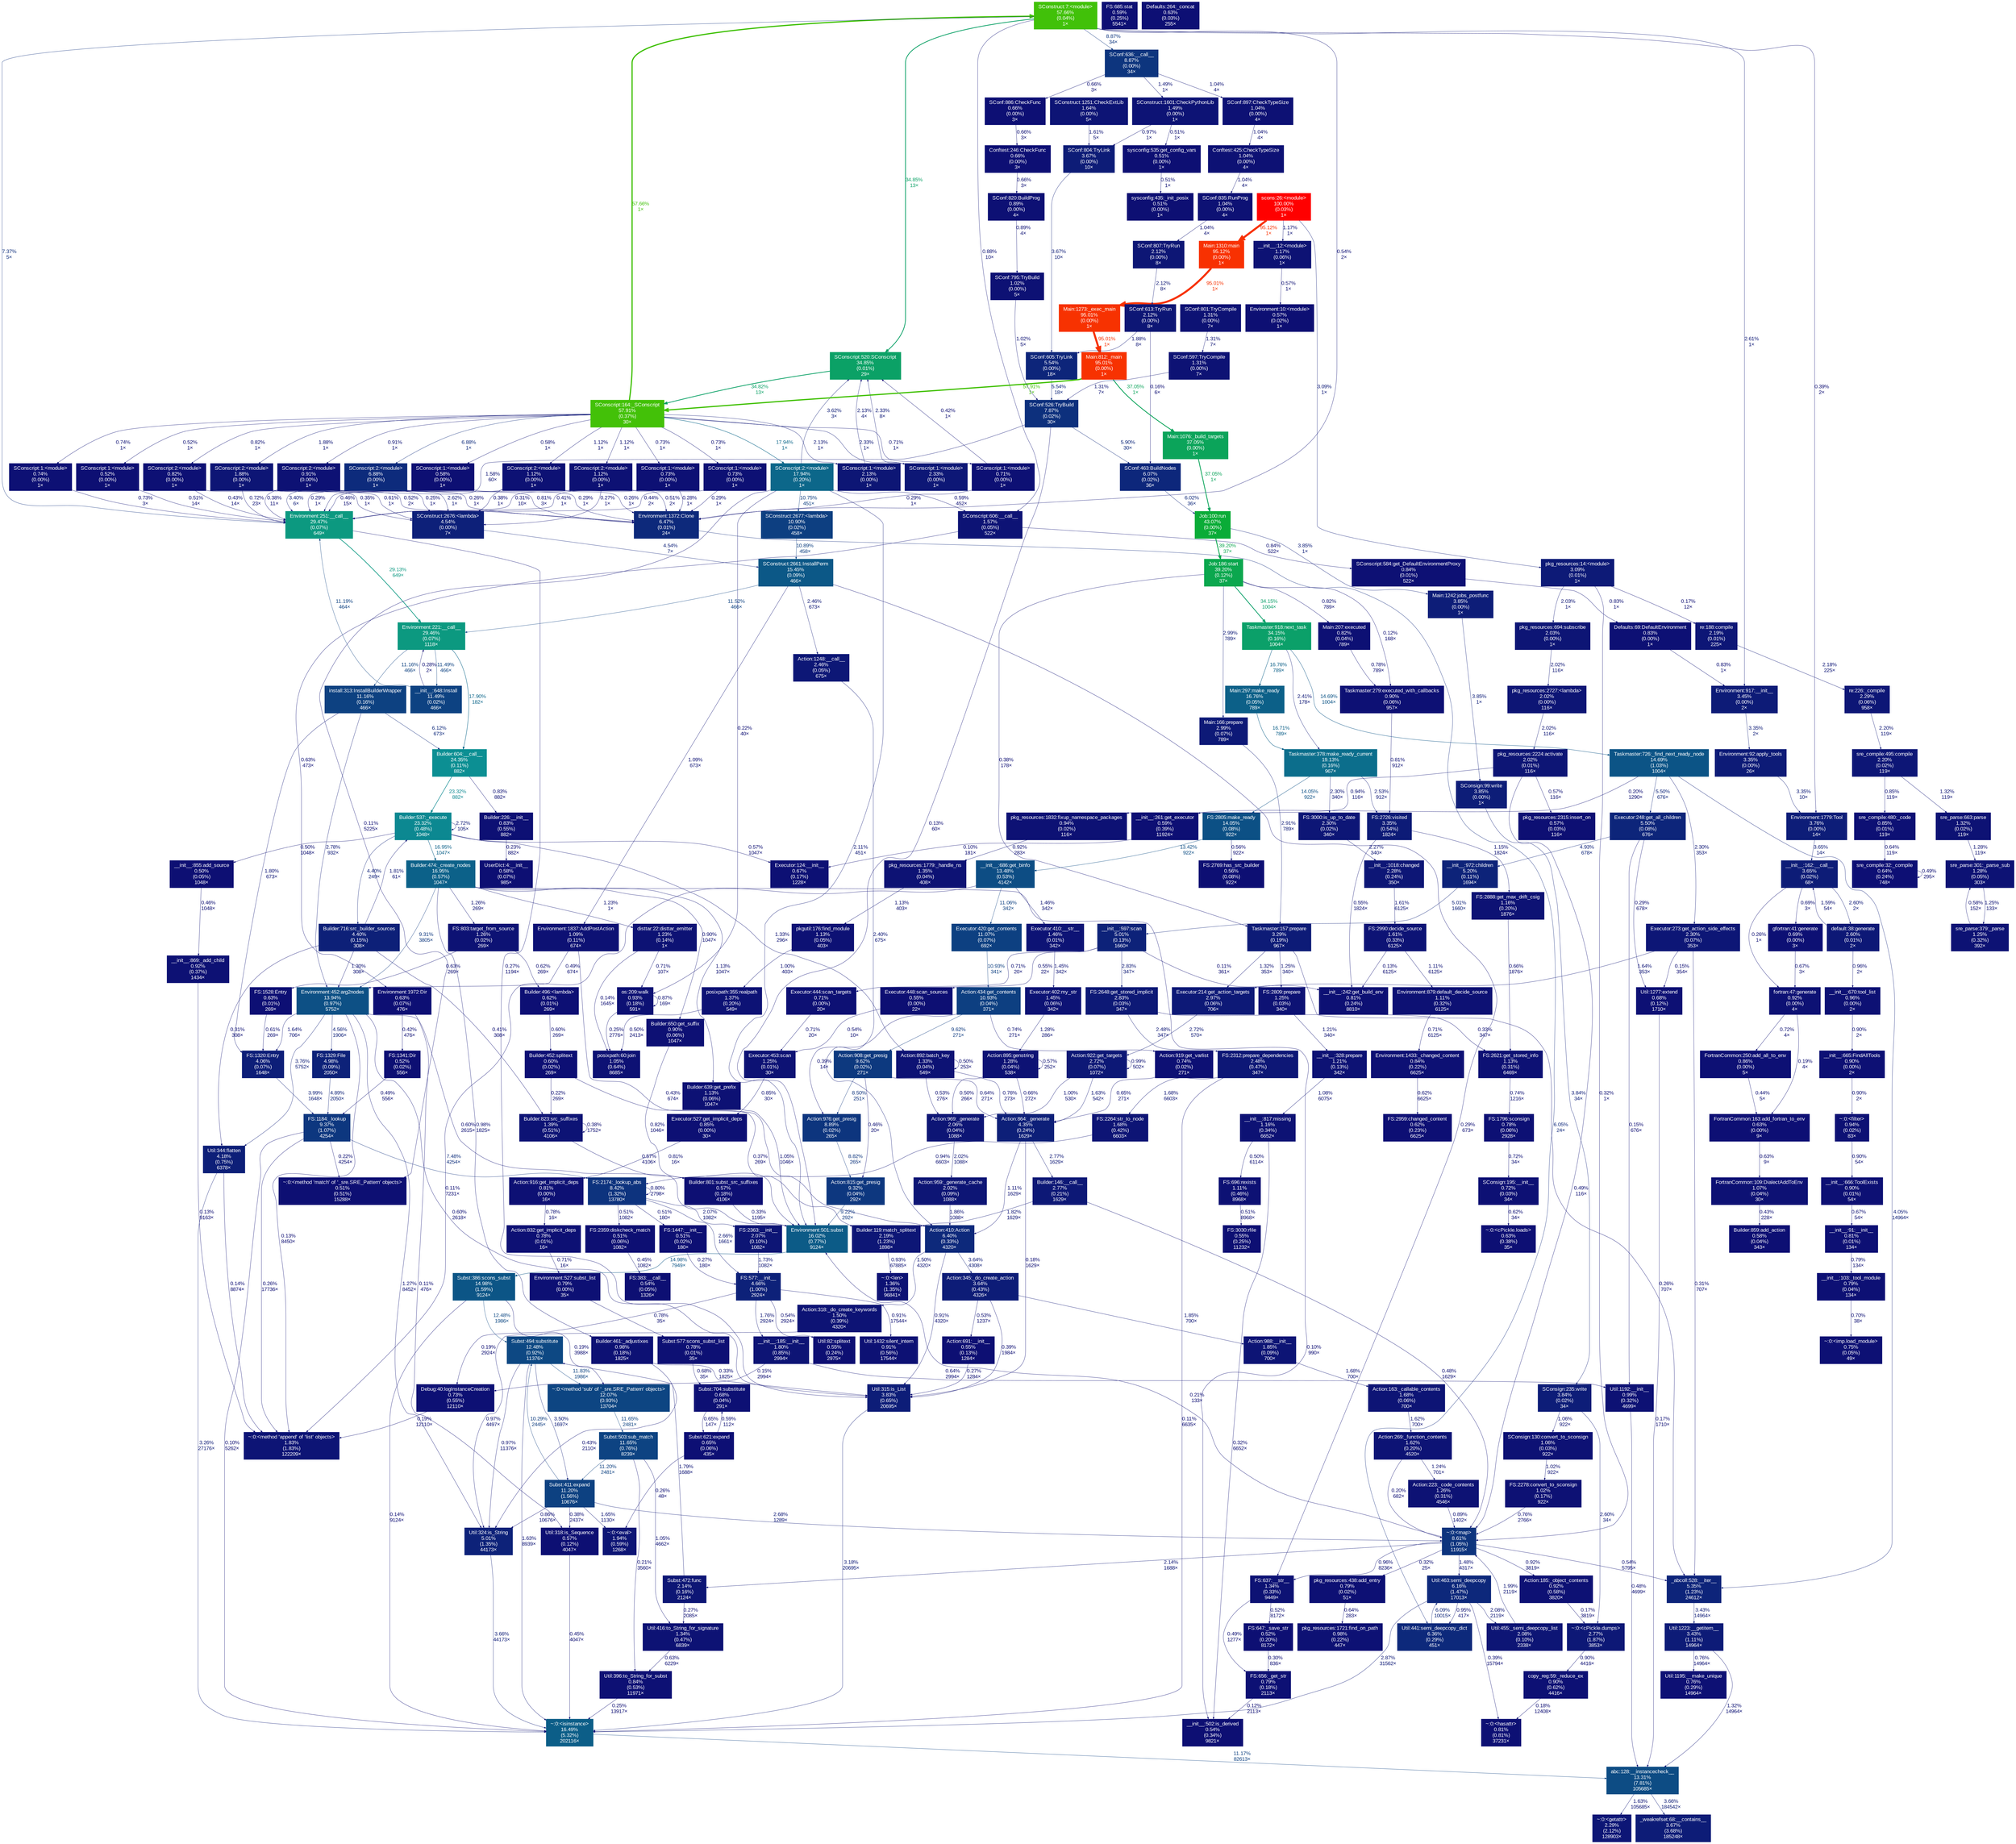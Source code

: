 digraph {
	graph [ranksep=0.25, fontname=Arial, nodesep=0.125];
	node [fontname=Arial, style=filled, height=0, width=0, shape=box, fontcolor=white];
	edge [fontname=Arial];
	0 [color="#0d337e", fontcolor="#ffffff", fontsize="10.00", label="FS:2174:_lookup_abs\n8.42%\n(1.32%)\n13780×"];
	0 -> 0 [color="#0d1074", label="0.80%\n2798×", arrowsize="0.35", fontsize="10.00", fontcolor="#0d1074", labeldistance="0.50", penwidth="0.50"];
	0 -> 1344 [color="#0d1575", label="2.07%\n1082×", arrowsize="0.35", fontsize="10.00", fontcolor="#0d1575", labeldistance="0.50", penwidth="0.50"];
	0 -> 1346 [color="#0d0f73", label="0.51%\n180×", arrowsize="0.35", fontsize="10.00", fontcolor="#0d0f73", labeldistance="0.50", penwidth="0.50"];
	0 -> 1404 [color="#0d0f73", label="0.51%\n1082×", arrowsize="0.35", fontsize="10.00", fontcolor="#0d0f73", labeldistance="0.50", penwidth="0.50"];
	0 -> 922 [color="#0d1876", label="2.66%\n1661×", arrowsize="0.35", fontsize="10.00", fontcolor="#0d1876", labeldistance="0.50", penwidth="0.50"];
	1 [color="#0d377f", fontcolor="#ffffff", fontsize="10.00", label="FS:1184:_lookup\n9.37%\n(1.07%)\n4254×"];
	1 -> 0 [color="#0d2e7c", label="7.48%\n4254×", arrowsize="0.35", fontsize="10.00", fontcolor="#0d2e7c", labeldistance="0.50", penwidth="0.50"];
	1 -> 482 [color="#0d0d73", label="0.10%\n5262×", arrowsize="0.35", fontsize="10.00", fontcolor="#0d0d73", labeldistance="0.50", penwidth="0.50"];
	1 -> 1808 [color="#0d0e73", label="0.26%\n17736×", arrowsize="0.35", fontsize="10.00", fontcolor="#0d0e73", labeldistance="0.50", penwidth="0.50"];
	1 -> 1619 [color="#0d0e73", label="0.22%\n4254×", arrowsize="0.35", fontsize="10.00", fontcolor="#0d0e73", labeldistance="0.50", penwidth="0.50"];
	2 [color="#0d1475", fontcolor="#ffffff", fontsize="10.00", label="FS:2264:str_to_node\n1.68%\n(0.42%)\n6603×"];
	2 -> 0 [color="#0d1174", label="0.94%\n6603×", arrowsize="0.35", fontsize="10.00", fontcolor="#0d1174", labeldistance="0.50", penwidth="0.50"];
	8 [color="#0c5486", fontcolor="#ffffff", fontsize="10.00", label="Taskmaster:726:_find_next_ready_node\n14.69%\n(1.03%)\n1004×"];
	8 -> 1030 [color="#0d257a", label="5.50%\n676×", arrowsize="0.35", fontsize="10.00", fontcolor="#0d257a", labeldistance="0.50", penwidth="0.50"];
	8 -> 1064 [color="#0d1e78", label="4.05%\n14964×", arrowsize="0.35", fontsize="10.00", fontcolor="#0d1e78", labeldistance="0.50", penwidth="0.50"];
	8 -> 532 [color="#0d1676", label="2.30%\n353×", arrowsize="0.35", fontsize="10.00", fontcolor="#0d1676", labeldistance="0.50", penwidth="0.50"];
	8 -> 281 [color="#0d0e73", label="0.20%\n1290×", arrowsize="0.35", fontsize="10.00", fontcolor="#0d0e73", labeldistance="0.50", penwidth="0.50"];
	15 [color="#0d1575", fontcolor="#ffffff", fontsize="10.00", label="SConscript:2:<module>\n1.88%\n(0.00%)\n1×"];
	15 -> 1312 [color="#0d0f74", label="0.61%\n1×", arrowsize="0.35", fontsize="10.00", fontcolor="#0d0f74", labeldistance="0.50", penwidth="0.50"];
	15 -> 996 [color="#0d1074", label="0.72%\n23×", arrowsize="0.35", fontsize="10.00", fontcolor="#0d1074", labeldistance="0.50", penwidth="0.50"];
	15 -> 234 [color="#0d0f73", label="0.52%\n2×", arrowsize="0.35", fontsize="10.00", fontcolor="#0d0f73", labeldistance="0.50", penwidth="0.50"];
	16 [color="#43c108", fontcolor="#ffffff", fontsize="10.00", label="SConscript:164:_SConscript\n57.91%\n(0.37%)\n30×"];
	16 -> 15 [color="#0d1575", label="1.88%\n1×", arrowsize="0.35", fontsize="10.00", fontcolor="#0d1575", labeldistance="0.50", penwidth="0.50"];
	16 -> 602 [color="#0d1074", label="0.82%\n1×", arrowsize="0.35", fontsize="10.00", fontcolor="#0d1074", labeldistance="0.50", penwidth="0.50"];
	16 -> 624 [color="#0d0f73", label="0.58%\n1×", arrowsize="0.35", fontsize="10.00", fontcolor="#0d0f73", labeldistance="0.50", penwidth="0.50"];
	16 -> 625 [color="#0d1074", label="0.74%\n1×", arrowsize="0.35", fontsize="10.00", fontcolor="#0d1074", labeldistance="0.50", penwidth="0.50"];
	16 -> 49 [color="#0d1174", label="1.12%\n1×", arrowsize="0.35", fontsize="10.00", fontcolor="#0d1174", labeldistance="0.50", penwidth="0.50"];
	16 -> 326 [color="#0c678a", label="17.94%\n1×", arrowsize="0.42", fontsize="10.00", fontcolor="#0c678a", labeldistance="0.72", penwidth="0.72"];
	16 -> 596 [color="#0d1174", label="1.12%\n1×", arrowsize="0.35", fontsize="10.00", fontcolor="#0d1174", labeldistance="0.50", penwidth="0.50"];
	16 -> 597 [color="#0d1174", label="0.91%\n1×", arrowsize="0.35", fontsize="10.00", fontcolor="#0d1174", labeldistance="0.50", penwidth="0.50"];
	16 -> 598 [color="#0d1074", label="0.73%\n1×", arrowsize="0.35", fontsize="10.00", fontcolor="#0d1074", labeldistance="0.50", penwidth="0.50"];
	16 -> 90 [color="#41c109", label="57.66%\n1×", arrowsize="0.76", fontsize="10.00", fontcolor="#41c109", labeldistance="2.31", penwidth="2.31"];
	16 -> 93 [color="#0d2b7c", label="6.88%\n1×", arrowsize="0.35", fontsize="10.00", fontcolor="#0d2b7c", labeldistance="0.50", penwidth="0.50"];
	16 -> 621 [color="#0d1675", label="2.13%\n1×", arrowsize="0.35", fontsize="10.00", fontcolor="#0d1675", labeldistance="0.50", penwidth="0.50"];
	16 -> 615 [color="#0d1074", label="0.71%\n1×", arrowsize="0.35", fontsize="10.00", fontcolor="#0d1074", labeldistance="0.50", penwidth="0.50"];
	16 -> 617 [color="#0d1776", label="2.33%\n1×", arrowsize="0.35", fontsize="10.00", fontcolor="#0d1776", labeldistance="0.50", penwidth="0.50"];
	16 -> 620 [color="#0d0f73", label="0.52%\n1×", arrowsize="0.35", fontsize="10.00", fontcolor="#0d0f73", labeldistance="0.50", penwidth="0.50"];
	16 -> 622 [color="#0d1074", label="0.73%\n1×", arrowsize="0.35", fontsize="10.00", fontcolor="#0d1074", labeldistance="0.50", penwidth="0.50"];
	18 [color="#0d1074", fontcolor="#ffffff", fontsize="10.00", label="__init__:666:ToolExists\n0.90%\n(0.01%)\n54×"];
	18 -> 1340 [color="#0d0f74", label="0.67%\n54×", arrowsize="0.35", fontsize="10.00", fontcolor="#0d0f74", labeldistance="0.50", penwidth="0.50"];
	21 [color="#0d1274", fontcolor="#ffffff", fontsize="10.00", label="Action:892:batch_key\n1.33%\n(0.04%)\n549×"];
	21 -> 1096 [color="#0d1074", label="0.76%\n273×", arrowsize="0.35", fontsize="10.00", fontcolor="#0d1074", labeldistance="0.50", penwidth="0.50"];
	21 -> 21 [color="#0d0f73", label="0.50%\n253×", arrowsize="0.35", fontsize="10.00", fontcolor="#0d0f73", labeldistance="0.50", penwidth="0.50"];
	21 -> 358 [color="#0d0f73", label="0.53%\n276×", arrowsize="0.35", fontsize="10.00", fontcolor="#0d0f73", labeldistance="0.50", penwidth="0.50"];
	22 [color="#0c8891", fontcolor="#ffffff", fontsize="10.00", label="Builder:537:_execute\n23.32%\n(0.48%)\n1048×"];
	22 -> 148 [color="#0d2078", label="4.40%\n249×", arrowsize="0.35", fontsize="10.00", fontcolor="#0d2078", labeldistance="0.50", penwidth="0.50"];
	22 -> 21 [color="#0d1274", label="1.33%\n296×", arrowsize="0.35", fontsize="10.00", fontcolor="#0d1274", labeldistance="0.50", penwidth="0.50"];
	22 -> 22 [color="#0d1876", label="2.72%\n105×", arrowsize="0.35", fontsize="10.00", fontcolor="#0d1876", labeldistance="0.50", penwidth="0.50"];
	22 -> 24 [color="#0c6189", label="16.95%\n1047×", arrowsize="0.41", fontsize="10.00", fontcolor="#0c6189", labeldistance="0.68", penwidth="0.68"];
	22 -> 291 [color="#0d0f73", label="0.57%\n1047×", arrowsize="0.35", fontsize="10.00", fontcolor="#0d0f73", labeldistance="0.50", penwidth="0.50"];
	22 -> 1235 [color="#0d0f73", label="0.50%\n1048×", arrowsize="0.35", fontsize="10.00", fontcolor="#0d0f73", labeldistance="0.50", penwidth="0.50"];
	23 [color="#0d1174", fontcolor="#ffffff", fontsize="10.00", label="Builder:461:_adjustixes\n0.98%\n(0.18%)\n1825×"];
	23 -> 490 [color="#0d0e73", label="0.33%\n1825×", arrowsize="0.35", fontsize="10.00", fontcolor="#0d0e73", labeldistance="0.50", penwidth="0.50"];
	23 -> 494 [color="#0d0f73", label="0.43%\n2110×", arrowsize="0.35", fontsize="10.00", fontcolor="#0d0f73", labeldistance="0.50", penwidth="0.50"];
	24 [color="#0c6189", fontcolor="#ffffff", fontsize="10.00", label="Builder:474:_create_nodes\n16.95%\n(0.57%)\n1047×"];
	24 -> 736 [color="#0d1274", label="1.23%\n1×", arrowsize="0.35", fontsize="10.00", fontcolor="#0d1274", labeldistance="0.50", penwidth="0.50"];
	24 -> 295 [color="#0d1074", label="0.90%\n1047×", arrowsize="0.35", fontsize="10.00", fontcolor="#0d1074", labeldistance="0.50", penwidth="0.50"];
	24 -> 168 [color="#0d1274", label="1.26%\n269×", arrowsize="0.35", fontsize="10.00", fontcolor="#0d1274", labeldistance="0.50", penwidth="0.50"];
	24 -> 146 [color="#0d377f", label="9.31%\n3805×", arrowsize="0.35", fontsize="10.00", fontcolor="#0d377f", labeldistance="0.50", penwidth="0.50"];
	24 -> 227 [color="#0d0d73", label="0.10%\n990×", arrowsize="0.35", fontsize="10.00", fontcolor="#0d0d73", labeldistance="0.50", penwidth="0.50"];
	24 -> 23 [color="#0d1174", label="0.98%\n1825×", arrowsize="0.35", fontsize="10.00", fontcolor="#0d1174", labeldistance="0.50", penwidth="0.50"];
	24 -> 444 [color="#0d1174", label="1.13%\n1047×", arrowsize="0.35", fontsize="10.00", fontcolor="#0d1174", labeldistance="0.50", penwidth="0.50"];
	25 [color="#0d1074", fontcolor="#ffffff", fontsize="10.00", label="Environment:1433:_changed_content\n0.84%\n(0.22%)\n6625×"];
	25 -> 186 [color="#0d0f74", label="0.62%\n6625×", arrowsize="0.35", fontsize="10.00", fontcolor="#0d0f74", labeldistance="0.50", penwidth="0.50"];
	26 [color="#0d1174", fontcolor="#ffffff", fontsize="10.00", label="Environment:879:default_decide_source\n1.11%\n(0.32%)\n6125×"];
	26 -> 25 [color="#0d1074", label="0.71%\n6125×", arrowsize="0.35", fontsize="10.00", fontcolor="#0d1074", labeldistance="0.50", penwidth="0.50"];
	35 [color="#0d0f74", fontcolor="#ffffff", fontsize="10.00", label="Subst:621:expand\n0.65%\n(0.06%)\n435×"];
	35 -> 512 [color="#0d0f74", label="0.59%\n112×", arrowsize="0.35", fontsize="10.00", fontcolor="#0d0f74", labeldistance="0.50", penwidth="0.50"];
	35 -> 553 [color="#0d0e73", label="0.26%\n48×", arrowsize="0.35", fontsize="10.00", fontcolor="#0d0e73", labeldistance="0.50", penwidth="0.50"];
	49 [color="#0d1174", fontcolor="#ffffff", fontsize="10.00", label="SConscript:2:<module>\n1.12%\n(0.00%)\n1×"];
	49 -> 1312 [color="#0d0e73", label="0.27%\n1×", arrowsize="0.35", fontsize="10.00", fontcolor="#0d0e73", labeldistance="0.50", penwidth="0.50"];
	49 -> 996 [color="#0d0e73", label="0.31%\n10×", arrowsize="0.35", fontsize="10.00", fontcolor="#0d0e73", labeldistance="0.50", penwidth="0.50"];
	49 -> 234 [color="#0d0f73", label="0.51%\n2×", arrowsize="0.35", fontsize="10.00", fontcolor="#0d0f73", labeldistance="0.50", penwidth="0.50"];
	53 [color="#0d1074", fontcolor="#ffffff", fontsize="10.00", label="~:0:<imp.load_module>\n0.75%\n(0.05%)\n49×"];
	61 [color="#0d0f73", fontcolor="#ffffff", fontsize="10.00", label="Environment:10:<module>\n0.57%\n(0.02%)\n1×"];
	88 [color="#0d1074", fontcolor="#ffffff", fontsize="10.00", label="Executor:527:get_implicit_deps\n0.85%\n(0.00%)\n30×"];
	88 -> 929 [color="#0d1074", label="0.81%\n16×", arrowsize="0.35", fontsize="10.00", fontcolor="#0d1074", labeldistance="0.50", penwidth="0.50"];
	90 [color="#41c109", fontcolor="#ffffff", fontsize="10.00", label="SConstruct:7:<module>\n57.66%\n(0.04%)\n1×"];
	90 -> 438 [color="#0d1074", label="0.88%\n10×", arrowsize="0.35", fontsize="10.00", fontcolor="#0d1074", labeldistance="0.50", penwidth="0.50"];
	90 -> 568 [color="#0d1876", label="2.61%\n1×", arrowsize="0.35", fontsize="10.00", fontcolor="#0d1876", labeldistance="0.50", penwidth="0.50"];
	90 -> 441 [color="#0ba166", label="34.85%\n13×", arrowsize="0.59", fontsize="10.00", fontcolor="#0ba166", labeldistance="1.39", penwidth="1.39"];
	90 -> 460 [color="#0d0e73", label="0.39%\n2×", arrowsize="0.35", fontsize="10.00", fontcolor="#0d0e73", labeldistance="0.50", penwidth="0.50"];
	90 -> 996 [color="#0d2e7c", label="7.37%\n5×", arrowsize="0.35", fontsize="10.00", fontcolor="#0d2e7c", labeldistance="0.50", penwidth="0.50"];
	90 -> 102 [color="#0d357e", label="8.87%\n34×", arrowsize="0.35", fontsize="10.00", fontcolor="#0d357e", labeldistance="0.50", penwidth="0.50"];
	90 -> 234 [color="#0d0f73", label="0.54%\n2×", arrowsize="0.35", fontsize="10.00", fontcolor="#0d0f73", labeldistance="0.50", penwidth="0.50"];
	93 [color="#0d2b7c", fontcolor="#ffffff", fontsize="10.00", label="SConscript:2:<module>\n6.88%\n(0.00%)\n1×"];
	93 -> 1312 [color="#0d1876", label="2.62%\n1×", arrowsize="0.35", fontsize="10.00", fontcolor="#0d1876", labeldistance="0.50", penwidth="0.50"];
	93 -> 996 [color="#0d1b77", label="3.40%\n6×", arrowsize="0.35", fontsize="10.00", fontcolor="#0d1b77", labeldistance="0.50", penwidth="0.50"];
	93 -> 234 [color="#0d1074", label="0.81%\n3×", arrowsize="0.35", fontsize="10.00", fontcolor="#0d1074", labeldistance="0.50", penwidth="0.50"];
	94 [color="#0d1475", fontcolor="#ffffff", fontsize="10.00", label="SConstruct:1251:CheckExtLib\n1.64%\n(0.00%)\n5×"];
	94 -> 818 [color="#0d1375", label="1.61%\n5×", arrowsize="0.35", fontsize="10.00", fontcolor="#0d1375", labeldistance="0.50", penwidth="0.50"];
	102 [color="#0d357e", fontcolor="#ffffff", fontsize="10.00", label="SConf:636:__call__\n8.87%\n(0.00%)\n34×"];
	102 -> 1546 [color="#0d1174", label="1.04%\n4×", arrowsize="0.35", fontsize="10.00", fontcolor="#0d1174", labeldistance="0.50", penwidth="0.50"];
	102 -> 329 [color="#0d0f74", label="0.66%\n3×", arrowsize="0.35", fontsize="10.00", fontcolor="#0d0f74", labeldistance="0.50", penwidth="0.50"];
	102 -> 714 [color="#0d1375", label="1.49%\n1×", arrowsize="0.35", fontsize="10.00", fontcolor="#0d1375", labeldistance="0.50", penwidth="0.50"];
	118 [color="#0d1174", fontcolor="#ffffff", fontsize="10.00", label="FortranCommon:109:DialectAddToEnv\n1.07%\n(0.04%)\n30×"];
	118 -> 314 [color="#0d0f73", label="0.43%\n228×", arrowsize="0.35", fontsize="10.00", fontcolor="#0d0f73", labeldistance="0.50", penwidth="0.50"];
	120 [color="#0d287b", fontcolor="#ffffff", fontsize="10.00", label="Util:463:semi_deepcopy\n6.16%\n(1.47%)\n17013×"];
	120 -> 482 [color="#0d1976", label="2.87%\n31562×", arrowsize="0.35", fontsize="10.00", fontcolor="#0d1976", labeldistance="0.50", penwidth="0.50"];
	120 -> 1514 [color="#0d0e73", label="0.39%\n15794×", arrowsize="0.35", fontsize="10.00", fontcolor="#0d0e73", labeldistance="0.50", penwidth="0.50"];
	120 -> 1141 [color="#0d1174", label="0.95%\n417×", arrowsize="0.35", fontsize="10.00", fontcolor="#0d1174", labeldistance="0.50", penwidth="0.50"];
	120 -> 699 [color="#0d1575", label="2.08%\n2119×", arrowsize="0.35", fontsize="10.00", fontcolor="#0d1575", labeldistance="0.50", penwidth="0.50"];
	122 [color="#0d1074", fontcolor="#ffffff", fontsize="10.00", label="gfortran:41:generate\n0.69%\n(0.00%)\n3×"];
	122 -> 535 [color="#0d1074", label="0.67%\n3×", arrowsize="0.35", fontsize="10.00", fontcolor="#0d1074", labeldistance="0.50", penwidth="0.50"];
	145 [color="#f83101", fontcolor="#ffffff", fontsize="10.00", label="Main:1310:main\n95.12%\n(0.00%)\n1×"];
	145 -> 514 [color="#f73201", label="95.01%\n1×", arrowsize="0.97", fontsize="10.00", fontcolor="#f73201", labeldistance="3.80", penwidth="3.80"];
	146 [color="#0d5085", fontcolor="#ffffff", fontsize="10.00", label="Environment:452:arg2nodes\n13.94%\n(0.97%)\n5752×"];
	146 -> 506 [color="#0d1d78", label="3.76%\n5752×", arrowsize="0.35", fontsize="10.00", fontcolor="#0d1d78", labeldistance="0.50", penwidth="0.50"];
	146 -> 584 [color="#0d0f74", label="0.60%\n2615×", arrowsize="0.35", fontsize="10.00", fontcolor="#0d0f74", labeldistance="0.50", penwidth="0.50"];
	146 -> 490 [color="#0d0f74", label="0.60%\n2618×", arrowsize="0.35", fontsize="10.00", fontcolor="#0d0f74", labeldistance="0.50", penwidth="0.50"];
	146 -> 494 [color="#0d1274", label="1.27%\n8452×", arrowsize="0.35", fontsize="10.00", fontcolor="#0d1274", labeldistance="0.50", penwidth="0.50"];
	146 -> 1040 [color="#0d2079", label="4.56%\n1906×", arrowsize="0.35", fontsize="10.00", fontcolor="#0d2079", labeldistance="0.50", penwidth="0.50"];
	146 -> 252 [color="#0d1475", label="1.64%\n706×", arrowsize="0.35", fontsize="10.00", fontcolor="#0d1475", labeldistance="0.50", penwidth="0.50"];
	146 -> 1808 [color="#0d0d73", label="0.13%\n8450×", arrowsize="0.35", fontsize="10.00", fontcolor="#0d0d73", labeldistance="0.50", penwidth="0.50"];
	148 [color="#0d2078", fontcolor="#ffffff", fontsize="10.00", label="Builder:716:src_builder_sources\n4.40%\n(0.15%)\n308×"];
	148 -> 177 [color="#0d0e73", label="0.41%\n308×", arrowsize="0.35", fontsize="10.00", fontcolor="#0d0e73", labeldistance="0.50", penwidth="0.50"];
	148 -> 146 [color="#0d1274", label="1.30%\n308×", arrowsize="0.35", fontsize="10.00", fontcolor="#0d1274", labeldistance="0.50", penwidth="0.50"];
	148 -> 22 [color="#0d1475", label="1.81%\n61×", arrowsize="0.35", fontsize="10.00", fontcolor="#0d1475", labeldistance="0.50", penwidth="0.50"];
	148 -> 506 [color="#0d0e73", label="0.31%\n308×", arrowsize="0.35", fontsize="10.00", fontcolor="#0d0e73", labeldistance="0.50", penwidth="0.50"];
	149 [color="#0d4181", fontcolor="#ffffff", fontsize="10.00", label="install:313:InstallBuilderWrapper\n11.16%\n(0.16%)\n466×"];
	149 -> 146 [color="#0d1876", label="2.78%\n932×", arrowsize="0.35", fontsize="10.00", fontcolor="#0d1876", labeldistance="0.50", penwidth="0.50"];
	149 -> 252 [color="#0d1475", label="1.80%\n673×", arrowsize="0.35", fontsize="10.00", fontcolor="#0d1475", labeldistance="0.50", penwidth="0.50"];
	149 -> 808 [color="#0d287b", label="6.12%\n673×", arrowsize="0.35", fontsize="10.00", fontcolor="#0d287b", labeldistance="0.50", penwidth="0.50"];
	152 [color="#0d1174", fontcolor="#ffffff", fontsize="10.00", label="Environment:1837:AddPostAction\n1.09%\n(0.11%)\n674×"];
	152 -> 146 [color="#0d0f73", label="0.49%\n674×", arrowsize="0.35", fontsize="10.00", fontcolor="#0d0f73", labeldistance="0.50", penwidth="0.50"];
	152 -> 837 [color="#0d0f73", label="0.43%\n674×", arrowsize="0.35", fontsize="10.00", fontcolor="#0d0f73", labeldistance="0.50", penwidth="0.50"];
	162 [color="#0d4d84", fontcolor="#ffffff", fontsize="10.00", label="__init__:686:get_binfo\n13.48%\n(0.53%)\n4142×"];
	162 -> 961 [color="#0d4081", label="11.06%\n342×", arrowsize="0.35", fontsize="10.00", fontcolor="#0d4081", labeldistance="0.50", penwidth="0.50"];
	162 -> 1808 [color="#0d0d73", label="0.11%\n7231×", arrowsize="0.35", fontsize="10.00", fontcolor="#0d0d73", labeldistance="0.50", penwidth="0.50"];
	162 -> 417 [color="#0d1375", label="1.46%\n342×", arrowsize="0.35", fontsize="10.00", fontcolor="#0d1375", labeldistance="0.50", penwidth="0.50"];
	164 [color="#0d1676", fontcolor="#ffffff", fontsize="10.00", label="sre_compile:495:compile\n2.20%\n(0.02%)\n119×"];
	164 -> 682 [color="#0d1274", label="1.32%\n119×", arrowsize="0.35", fontsize="10.00", fontcolor="#0d1274", labeldistance="0.50", penwidth="0.50"];
	164 -> 647 [color="#0d1074", label="0.85%\n119×", arrowsize="0.35", fontsize="10.00", fontcolor="#0d1074", labeldistance="0.50", penwidth="0.50"];
	167 [color="#0d0f74", fontcolor="#ffffff", fontsize="10.00", label="Builder:496:<lambda>\n0.62%\n(0.01%)\n269×"];
	167 -> 1426 [color="#0d0f74", label="0.60%\n269×", arrowsize="0.35", fontsize="10.00", fontcolor="#0d0f74", labeldistance="0.50", penwidth="0.50"];
	168 [color="#0d1274", fontcolor="#ffffff", fontsize="10.00", label="FS:803:target_from_source\n1.26%\n(0.02%)\n269×"];
	168 -> 253 [color="#0d0f74", label="0.63%\n269×", arrowsize="0.35", fontsize="10.00", fontcolor="#0d0f74", labeldistance="0.50", penwidth="0.50"];
	168 -> 167 [color="#0d0f74", label="0.62%\n269×", arrowsize="0.35", fontsize="10.00", fontcolor="#0d0f74", labeldistance="0.50", penwidth="0.50"];
	175 [color="#0ba74e", fontcolor="#ffffff", fontsize="10.00", label="Job:186:start\n39.20%\n(0.12%)\n37×"];
	175 -> 283 [color="#0ba069", label="34.15%\n1004×", arrowsize="0.58", fontsize="10.00", fontcolor="#0ba069", labeldistance="1.37", penwidth="1.37"];
	175 -> 229 [color="#0d1074", label="0.82%\n789×", arrowsize="0.35", fontsize="10.00", fontcolor="#0d1074", labeldistance="0.50", penwidth="0.50"];
	175 -> 1555 [color="#0d1977", label="2.99%\n789×", arrowsize="0.35", fontsize="10.00", fontcolor="#0d1977", labeldistance="0.50", penwidth="0.50"];
	175 -> 285 [color="#0d0e73", label="0.38%\n178×", arrowsize="0.35", fontsize="10.00", fontcolor="#0d0e73", labeldistance="0.50", penwidth="0.50"];
	175 -> 958 [color="#0d0d73", label="0.12%\n168×", arrowsize="0.35", fontsize="10.00", fontcolor="#0d0d73", labeldistance="0.50", penwidth="0.50"];
	177 [color="#0d1375", fontcolor="#ffffff", fontsize="10.00", label="Builder:823:src_suffixes\n1.39%\n(0.51%)\n4106×"];
	177 -> 302 [color="#0d0f73", label="0.57%\n4106×", arrowsize="0.35", fontsize="10.00", fontcolor="#0d0f73", labeldistance="0.50", penwidth="0.50"];
	177 -> 177 [color="#0d0e73", label="0.38%\n1752×", arrowsize="0.35", fontsize="10.00", fontcolor="#0d0e73", labeldistance="0.50", penwidth="0.50"];
	186 [color="#0d0f74", fontcolor="#ffffff", fontsize="10.00", label="FS:2959:changed_content\n0.62%\n(0.23%)\n6625×"];
	191 [color="#0d0f74", fontcolor="#ffffff", fontsize="10.00", label="Environment:1972:Dir\n0.63%\n(0.07%)\n476×"];
	191 -> 1041 [color="#0d0e73", label="0.42%\n476×", arrowsize="0.35", fontsize="10.00", fontcolor="#0d0e73", labeldistance="0.50", penwidth="0.50"];
	191 -> 491 [color="#0d0d73", label="0.11%\n476×", arrowsize="0.35", fontsize="10.00", fontcolor="#0d0d73", labeldistance="0.50", penwidth="0.50"];
	192 [color="#0d1c77", fontcolor="#ffffff", fontsize="10.00", label="__init__:162:__call__\n3.65%\n(0.02%)\n68×"];
	192 -> 535 [color="#0d0e73", label="0.26%\n1×", arrowsize="0.35", fontsize="10.00", fontcolor="#0d0e73", labeldistance="0.50", penwidth="0.50"];
	192 -> 610 [color="#0d1876", label="2.60%\n2×", arrowsize="0.35", fontsize="10.00", fontcolor="#0d1876", labeldistance="0.50", penwidth="0.50"];
	192 -> 122 [color="#0d1074", label="0.69%\n3×", arrowsize="0.35", fontsize="10.00", fontcolor="#0d1074", labeldistance="0.50", penwidth="0.50"];
	205 [color="#0d1174", fontcolor="#ffffff", fontsize="10.00", label="FS:2621:get_stored_info\n1.13%\n(0.31%)\n6469×"];
	205 -> 1442 [color="#0d1074", label="0.74%\n1216×", arrowsize="0.35", fontsize="10.00", fontcolor="#0d1074", labeldistance="0.50", penwidth="0.50"];
	209 [color="#0d1274", fontcolor="#ffffff", fontsize="10.00", label="__init__:12:<module>\n1.17%\n(0.06%)\n1×"];
	209 -> 61 [color="#0d0f73", label="0.57%\n1×", arrowsize="0.35", fontsize="10.00", fontcolor="#0d0f73", labeldistance="0.50", penwidth="0.50"];
	223 [color="#0c6e8c", fontcolor="#ffffff", fontsize="10.00", label="Taskmaster:378:make_ready_current\n19.13%\n(0.16%)\n967×"];
	223 -> 224 [color="#0d1776", label="2.53%\n912×", arrowsize="0.35", fontsize="10.00", fontcolor="#0d1776", labeldistance="0.50", penwidth="0.50"];
	223 -> 1056 [color="#0d1676", label="2.30%\n340×", arrowsize="0.35", fontsize="10.00", fontcolor="#0d1676", labeldistance="0.50", penwidth="0.50"];
	223 -> 943 [color="#0c5085", label="14.05%\n922×", arrowsize="0.37", fontsize="10.00", fontcolor="#0c5085", labeldistance="0.56", penwidth="0.56"];
	224 [color="#0d1b77", fontcolor="#ffffff", fontsize="10.00", label="FS:2726:visited\n3.35%\n(0.54%)\n1824×"];
	224 -> 564 [color="#0d1274", label="1.15%\n1824×", arrowsize="0.35", fontsize="10.00", fontcolor="#0d1274", labeldistance="0.50", penwidth="0.50"];
	224 -> 284 [color="#0d0f73", label="0.55%\n1824×", arrowsize="0.35", fontsize="10.00", fontcolor="#0d0f73", labeldistance="0.50", penwidth="0.50"];
	225 [color="#0d2279", fontcolor="#ffffff", fontsize="10.00", label="__init__:597:scan\n5.01%\n(0.13%)\n1660×"];
	225 -> 1412 [color="#0d0f73", label="0.55%\n22×", arrowsize="0.35", fontsize="10.00", fontcolor="#0d0f73", labeldistance="0.50", penwidth="0.50"];
	225 -> 883 [color="#0d1976", label="2.83%\n347×", arrowsize="0.35", fontsize="10.00", fontcolor="#0d1976", labeldistance="0.50", penwidth="0.50"];
	225 -> 284 [color="#0d0d73", label="0.11%\n361×", arrowsize="0.35", fontsize="10.00", fontcolor="#0d0d73", labeldistance="0.50", penwidth="0.50"];
	225 -> 1107 [color="#0d1074", label="0.71%\n20×", arrowsize="0.35", fontsize="10.00", fontcolor="#0d1074", labeldistance="0.50", penwidth="0.50"];
	227 [color="#0d0f73", fontcolor="#ffffff", fontsize="10.00", label="__init__:502:is_derived\n0.54%\n(0.34%)\n9821×"];
	228 [color="#0d1676", fontcolor="#ffffff", fontsize="10.00", label="__init__:1018:changed\n2.28%\n(0.24%)\n350×"];
	228 -> 333 [color="#0d1375", label="1.61%\n6125×", arrowsize="0.35", fontsize="10.00", fontcolor="#0d1375", labeldistance="0.50", penwidth="0.50"];
	229 [color="#0d1074", fontcolor="#ffffff", fontsize="10.00", label="Main:207:executed\n0.82%\n(0.04%)\n789×"];
	229 -> 958 [color="#0d1074", label="0.78%\n789×", arrowsize="0.35", fontsize="10.00", fontcolor="#0d1074", labeldistance="0.50", penwidth="0.50"];
	234 [color="#0d297b", fontcolor="#ffffff", fontsize="10.00", label="Environment:1372:Clone\n6.47%\n(0.01%)\n24×"];
	234 -> 1141 [color="#0d277b", label="6.05%\n24×", arrowsize="0.35", fontsize="10.00", fontcolor="#0d277b", labeldistance="0.50", penwidth="0.50"];
	241 [color="#0d2379", fontcolor="#ffffff", fontsize="10.00", label="__init__:972:children\n5.20%\n(0.11%)\n1694×"];
	241 -> 225 [color="#0d2279", label="5.01%\n1660×", arrowsize="0.35", fontsize="10.00", fontcolor="#0d2279", labeldistance="0.50", penwidth="0.50"];
	244 [color="#0d347e", fontcolor="#ffffff", fontsize="10.00", label="~:0:<map>\n8.61%\n(1.05%)\n11915×"];
	244 -> 390 [color="#0d1174", label="0.92%\n3819×", arrowsize="0.35", fontsize="10.00", fontcolor="#0d1174", labeldistance="0.50", penwidth="0.50"];
	244 -> 670 [color="#0d0e73", label="0.32%\n25×", arrowsize="0.35", fontsize="10.00", fontcolor="#0d0e73", labeldistance="0.50", penwidth="0.50"];
	244 -> 550 [color="#0d1675", label="2.14%\n1688×", arrowsize="0.35", fontsize="10.00", fontcolor="#0d1675", labeldistance="0.50", penwidth="0.50"];
	244 -> 1064 [color="#0d0f73", label="0.54%\n5795×", arrowsize="0.35", fontsize="10.00", fontcolor="#0d0f73", labeldistance="0.50", penwidth="0.50"];
	244 -> 584 [color="#0d0e73", label="0.21%\n133×", arrowsize="0.35", fontsize="10.00", fontcolor="#0d0e73", labeldistance="0.50", penwidth="0.50"];
	244 -> 733 [color="#0d1174", label="0.96%\n8236×", arrowsize="0.35", fontsize="10.00", fontcolor="#0d1174", labeldistance="0.50", penwidth="0.50"];
	244 -> 120 [color="#0d1375", label="1.48%\n4317×", arrowsize="0.35", fontsize="10.00", fontcolor="#0d1375", labeldistance="0.50", penwidth="0.50"];
	249 [color="#0d307d", fontcolor="#ffffff", fontsize="10.00", label="SConf:526:TryBuild\n7.87%\n(0.02%)\n30×"];
	249 -> 996 [color="#0d1375", label="1.58%\n60×", arrowsize="0.35", fontsize="10.00", fontcolor="#0d1375", labeldistance="0.50", penwidth="0.50"];
	249 -> 584 [color="#0d0d73", label="0.13%\n60×", arrowsize="0.35", fontsize="10.00", fontcolor="#0d0d73", labeldistance="0.50", penwidth="0.50"];
	249 -> 339 [color="#0d277a", label="5.90%\n30×", arrowsize="0.35", fontsize="10.00", fontcolor="#0d277a", labeldistance="0.50", penwidth="0.50"];
	250 [color="#0d1675", fontcolor="#ffffff", fontsize="10.00", label="SConf:613:TryRun\n2.12%\n(0.00%)\n8×"];
	250 -> 450 [color="#0d1575", label="1.88%\n8×", arrowsize="0.35", fontsize="10.00", fontcolor="#0d1575", labeldistance="0.50", penwidth="0.50"];
	250 -> 339 [color="#0d0d73", label="0.16%\n6×", arrowsize="0.35", fontsize="10.00", fontcolor="#0d0d73", labeldistance="0.50", penwidth="0.50"];
	252 [color="#0d1e78", fontcolor="#ffffff", fontsize="10.00", label="FS:1320:Entry\n4.06%\n(0.07%)\n1648×"];
	252 -> 1 [color="#0d1e78", label="3.99%\n1648×", arrowsize="0.35", fontsize="10.00", fontcolor="#0d1e78", labeldistance="0.50", penwidth="0.50"];
	253 [color="#0d0f74", fontcolor="#ffffff", fontsize="10.00", label="FS:1528:Entry\n0.63%\n(0.01%)\n269×"];
	253 -> 252 [color="#0d0f74", label="0.61%\n269×", arrowsize="0.35", fontsize="10.00", fontcolor="#0d0f74", labeldistance="0.50", penwidth="0.50"];
	255 [color="#0d0f74", fontcolor="#ffffff", fontsize="10.00", label="FS:685:stat\n0.59%\n(0.25%)\n5541×"];
	260 [color="#0d1074", fontcolor="#ffffff", fontsize="10.00", label="FS:656:_get_str\n0.79%\n(0.18%)\n2113×"];
	260 -> 227 [color="#0d0d73", label="0.12%\n2113×", arrowsize="0.35", fontsize="10.00", fontcolor="#0d0d73", labeldistance="0.50", penwidth="0.50"];
	280 [color="#0d1a77", fontcolor="#ffffff", fontsize="10.00", label="pkg_resources:14:<module>\n3.09%\n(0.01%)\n1×"];
	280 -> 1292 [color="#0d0d73", label="0.17%\n12×", arrowsize="0.35", fontsize="10.00", fontcolor="#0d0d73", labeldistance="0.50", penwidth="0.50"];
	280 -> 577 [color="#0d1575", label="2.03%\n1×", arrowsize="0.35", fontsize="10.00", fontcolor="#0d1575", labeldistance="0.50", penwidth="0.50"];
	280 -> 244 [color="#0d0e73", label="0.32%\n1×", arrowsize="0.35", fontsize="10.00", fontcolor="#0d0e73", labeldistance="0.50", penwidth="0.50"];
	281 [color="#0d0f74", fontcolor="#ffffff", fontsize="10.00", label="__init__:261:get_executor\n0.59%\n(0.39%)\n11924×"];
	281 -> 291 [color="#0d0d73", label="0.10%\n181×", arrowsize="0.35", fontsize="10.00", fontcolor="#0d0d73", labeldistance="0.50", penwidth="0.50"];
	283 [color="#0ba069", fontcolor="#ffffff", fontsize="10.00", label="Taskmaster:918:next_task\n34.15%\n(0.16%)\n1004×"];
	283 -> 1667 [color="#0c6088", label="16.76%\n789×", arrowsize="0.41", fontsize="10.00", fontcolor="#0c6088", labeldistance="0.67", penwidth="0.67"];
	283 -> 8 [color="#0c5486", label="14.69%\n1004×", arrowsize="0.38", fontsize="10.00", fontcolor="#0c5486", labeldistance="0.59", penwidth="0.59"];
	283 -> 223 [color="#0d1776", label="2.41%\n178×", arrowsize="0.35", fontsize="10.00", fontcolor="#0d1776", labeldistance="0.50", penwidth="0.50"];
	284 [color="#0d1074", fontcolor="#ffffff", fontsize="10.00", label="__init__:242:get_build_env\n0.81%\n(0.24%)\n8810×"];
	285 [color="#0d1b77", fontcolor="#ffffff", fontsize="10.00", label="Taskmaster:157:prepare\n3.29%\n(0.19%)\n967×"];
	285 -> 1064 [color="#0d0e73", label="0.26%\n707×", arrowsize="0.35", fontsize="10.00", fontcolor="#0d0e73", labeldistance="0.50", penwidth="0.50"];
	285 -> 1108 [color="#0d1274", label="1.32%\n353×", arrowsize="0.35", fontsize="10.00", fontcolor="#0d1274", labeldistance="0.50", penwidth="0.50"];
	285 -> 990 [color="#0d1274", label="1.25%\n340×", arrowsize="0.35", fontsize="10.00", fontcolor="#0d1274", labeldistance="0.50", penwidth="0.50"];
	289 [color="#0d1174", fontcolor="#ffffff", fontsize="10.00", label="pkgutil:176:find_module\n1.13%\n(0.05%)\n403×"];
	289 -> 730 [color="#0d1174", label="1.00%\n403×", arrowsize="0.35", fontsize="10.00", fontcolor="#0d1174", labeldistance="0.50", penwidth="0.50"];
	291 [color="#0d1074", fontcolor="#ffffff", fontsize="10.00", label="Executor:124:__init__\n0.67%\n(0.17%)\n1228×"];
	293 [color="#0d1074", fontcolor="#ffffff", fontsize="10.00", label="Action:919:get_varlist\n0.74%\n(0.02%)\n271×"];
	293 -> 1096 [color="#0d0f74", label="0.65%\n271×", arrowsize="0.35", fontsize="10.00", fontcolor="#0d0f74", labeldistance="0.50", penwidth="0.50"];
	294 [color="#0d3f81", fontcolor="#ffffff", fontsize="10.00", label="Action:434:get_contents\n10.93%\n(0.04%)\n371×"];
	294 -> 293 [color="#0d1074", label="0.74%\n271×", arrowsize="0.35", fontsize="10.00", fontcolor="#0d1074", labeldistance="0.50", penwidth="0.50"];
	294 -> 1489 [color="#0d0e73", label="0.39%\n14×", arrowsize="0.35", fontsize="10.00", fontcolor="#0d0e73", labeldistance="0.50", penwidth="0.50"];
	294 -> 1490 [color="#0d397f", label="9.62%\n271×", arrowsize="0.35", fontsize="10.00", fontcolor="#0d397f", labeldistance="0.50", penwidth="0.50"];
	295 [color="#0d1074", fontcolor="#ffffff", fontsize="10.00", label="Builder:650:get_suffix\n0.90%\n(0.06%)\n1047×"];
	295 -> 584 [color="#0d1074", label="0.82%\n1046×", arrowsize="0.35", fontsize="10.00", fontcolor="#0d1074", labeldistance="0.50", penwidth="0.50"];
	302 [color="#0d0f73", fontcolor="#ffffff", fontsize="10.00", label="Builder:801:subst_src_suffixes\n0.57%\n(0.18%)\n4106×"];
	302 -> 584 [color="#0d0e73", label="0.33%\n1195×", arrowsize="0.35", fontsize="10.00", fontcolor="#0d0e73", labeldistance="0.50", penwidth="0.50"];
	314 [color="#0d0f73", fontcolor="#ffffff", fontsize="10.00", label="Builder:859:add_action\n0.58%\n(0.04%)\n343×"];
	322 [color="#0c5586", fontcolor="#ffffff", fontsize="10.00", label="Subst:386:scons_subst\n14.98%\n(1.59%)\n9124×"];
	322 -> 482 [color="#0d0d73", label="0.14%\n9124×", arrowsize="0.35", fontsize="10.00", fontcolor="#0d0d73", labeldistance="0.50", penwidth="0.50"];
	322 -> 515 [color="#0d4883", label="12.48%\n1986×", arrowsize="0.35", fontsize="10.00", fontcolor="#0d4883", labeldistance="0.50", penwidth="0.50"];
	322 -> 1315 [color="#0d0e73", label="0.19%\n3988×", arrowsize="0.35", fontsize="10.00", fontcolor="#0d0e73", labeldistance="0.50", penwidth="0.50"];
	326 [color="#0c678a", fontcolor="#ffffff", fontsize="10.00", label="SConscript:2:<module>\n17.94%\n(0.20%)\n1×"];
	326 -> 584 [color="#0d1675", label="2.11%\n451×", arrowsize="0.35", fontsize="10.00", fontcolor="#0d1675", labeldistance="0.50", penwidth="0.50"];
	326 -> 1297 [color="#0d3e81", label="10.75%\n451×", arrowsize="0.35", fontsize="10.00", fontcolor="#0d3e81", labeldistance="0.50", penwidth="0.50"];
	326 -> 1619 [color="#0d0d73", label="0.11%\n5225×", arrowsize="0.35", fontsize="10.00", fontcolor="#0d0d73", labeldistance="0.50", penwidth="0.50"];
	326 -> 438 [color="#0d0f74", label="0.59%\n452×", arrowsize="0.35", fontsize="10.00", fontcolor="#0d0f74", labeldistance="0.50", penwidth="0.50"];
	326 -> 441 [color="#0d1c77", label="3.62%\n3×", arrowsize="0.35", fontsize="10.00", fontcolor="#0d1c77", labeldistance="0.50", penwidth="0.50"];
	326 -> 860 [color="#0d0e73", label="0.22%\n40×", arrowsize="0.35", fontsize="10.00", fontcolor="#0d0e73", labeldistance="0.50", penwidth="0.50"];
	328 [color="#0d0f74", fontcolor="#ffffff", fontsize="10.00", label="Conftest:246:CheckFunc\n0.66%\n(0.00%)\n3×"];
	328 -> 573 [color="#0d0f74", label="0.66%\n3×", arrowsize="0.35", fontsize="10.00", fontcolor="#0d0f74", labeldistance="0.50", penwidth="0.50"];
	329 [color="#0d0f74", fontcolor="#ffffff", fontsize="10.00", label="SConf:886:CheckFunc\n0.66%\n(0.00%)\n3×"];
	329 -> 328 [color="#0d0f74", label="0.66%\n3×", arrowsize="0.35", fontsize="10.00", fontcolor="#0d0f74", labeldistance="0.50", penwidth="0.50"];
	333 [color="#0d1375", fontcolor="#ffffff", fontsize="10.00", label="FS:2990:decide_source\n1.61%\n(0.33%)\n6125×"];
	333 -> 26 [color="#0d1174", label="1.11%\n6125×", arrowsize="0.35", fontsize="10.00", fontcolor="#0d1174", labeldistance="0.50", penwidth="0.50"];
	333 -> 284 [color="#0d0d73", label="0.13%\n6125×", arrowsize="0.35", fontsize="10.00", fontcolor="#0d0d73", labeldistance="0.50", penwidth="0.50"];
	335 [color="#ff0000", fontcolor="#ffffff", fontsize="10.00", label="scons:26:<module>\n100.00%\n(0.03%)\n1×"];
	335 -> 145 [color="#f83101", label="95.12%\n1×", arrowsize="0.98", fontsize="10.00", fontcolor="#f83101", labeldistance="3.80", penwidth="3.80"];
	335 -> 209 [color="#0d1274", label="1.17%\n1×", arrowsize="0.35", fontsize="10.00", fontcolor="#0d1274", labeldistance="0.50", penwidth="0.50"];
	335 -> 280 [color="#0d1a77", label="3.09%\n1×", arrowsize="0.35", fontsize="10.00", fontcolor="#0d1a77", labeldistance="0.50", penwidth="0.50"];
	339 [color="#0d277b", fontcolor="#ffffff", fontsize="10.00", label="SConf:463:BuildNodes\n6.07%\n(0.02%)\n36×"];
	339 -> 1170 [color="#0d277a", label="6.02%\n36×", arrowsize="0.35", fontsize="10.00", fontcolor="#0d277a", labeldistance="0.50", penwidth="0.50"];
	340 [color="#f73201", fontcolor="#ffffff", fontsize="10.00", label="Main:812:_main\n95.01%\n(0.00%)\n1×"];
	340 -> 659 [color="#0ba45a", label="37.05%\n1×", arrowsize="0.61", fontsize="10.00", fontcolor="#0ba45a", labeldistance="1.48", penwidth="1.48"];
	340 -> 16 [color="#43c108", label="57.91%\n1×", arrowsize="0.76", fontsize="10.00", fontcolor="#43c108", labeldistance="2.32", penwidth="2.32"];
	348 [color="#0d1274", fontcolor="#ffffff", fontsize="10.00", label="Executor:453:scan\n1.25%\n(0.01%)\n30×"];
	348 -> 88 [color="#0d1074", label="0.85%\n30×", arrowsize="0.35", fontsize="10.00", fontcolor="#0d1074", labeldistance="0.50", penwidth="0.50"];
	357 [color="#0d1575", fontcolor="#ffffff", fontsize="10.00", label="Action:959:_generate_cache\n2.02%\n(0.09%)\n1088×"];
	357 -> 837 [color="#0d1475", label="1.86%\n1088×", arrowsize="0.35", fontsize="10.00", fontcolor="#0d1475", labeldistance="0.50", penwidth="0.50"];
	358 [color="#0d1575", fontcolor="#ffffff", fontsize="10.00", label="Action:969:_generate\n2.06%\n(0.04%)\n1088×"];
	358 -> 357 [color="#0d1575", label="2.02%\n1088×", arrowsize="0.35", fontsize="10.00", fontcolor="#0d1575", labeldistance="0.50", penwidth="0.50"];
	365 [color="#0d1475", fontcolor="#ffffff", fontsize="10.00", label="__init__:185:__init__\n1.80%\n(0.85%)\n2994×"];
	365 -> 1380 [color="#0d0f74", label="0.64%\n2994×", arrowsize="0.35", fontsize="10.00", fontcolor="#0d0f74", labeldistance="0.50", penwidth="0.50"];
	365 -> 1342 [color="#0d0d73", label="0.15%\n2994×", arrowsize="0.35", fontsize="10.00", fontcolor="#0d0d73", labeldistance="0.50", penwidth="0.50"];
	375 [color="#0d1274", fontcolor="#ffffff", fontsize="10.00", label="__init__:817:missing\n1.16%\n(0.34%)\n6652×"];
	375 -> 626 [color="#0d0f73", label="0.50%\n6114×", arrowsize="0.35", fontsize="10.00", fontcolor="#0d0f73", labeldistance="0.50", penwidth="0.50"];
	375 -> 227 [color="#0d0e73", label="0.32%\n6652×", arrowsize="0.35", fontsize="10.00", fontcolor="#0d0e73", labeldistance="0.50", penwidth="0.50"];
	377 [color="#0d1274", fontcolor="#ffffff", fontsize="10.00", label="Util:416:to_String_for_signature\n1.34%\n(0.47%)\n6839×"];
	377 -> 504 [color="#0d0f74", label="0.63%\n6229×", arrowsize="0.35", fontsize="10.00", fontcolor="#0d0f74", labeldistance="0.50", penwidth="0.50"];
	390 [color="#0d1174", fontcolor="#ffffff", fontsize="10.00", label="Action:185:_object_contents\n0.92%\n(0.58%)\n3820×"];
	390 -> 1454 [color="#0d0d73", label="0.17%\n3819×", arrowsize="0.35", fontsize="10.00", fontcolor="#0d0d73", labeldistance="0.50", penwidth="0.50"];
	391 [color="#0d1375", fontcolor="#ffffff", fontsize="10.00", label="Action:269:_function_contents\n1.62%\n(0.20%)\n4520×"];
	391 -> 244 [color="#0d0e73", label="0.20%\n682×", arrowsize="0.35", fontsize="10.00", fontcolor="#0d0e73", labeldistance="0.50", penwidth="0.50"];
	391 -> 697 [color="#0d1274", label="1.24%\n701×", arrowsize="0.35", fontsize="10.00", fontcolor="#0d1274", labeldistance="0.50", penwidth="0.50"];
	397 [color="#0d0f73", fontcolor="#ffffff", fontsize="10.00", label="FS:3030:rfile\n0.55%\n(0.25%)\n11232×"];
	409 [color="#0d1676", fontcolor="#ffffff", fontsize="10.00", label="~:0:<getattr>\n2.29%\n(2.12%)\n128903×"];
	416 [color="#0d1375", fontcolor="#ffffff", fontsize="10.00", label="Executor:402:my_str\n1.45%\n(0.06%)\n342×"];
	416 -> 930 [color="#0d1274", label="1.28%\n286×", arrowsize="0.35", fontsize="10.00", fontcolor="#0d1274", labeldistance="0.50", penwidth="0.50"];
	417 [color="#0d1375", fontcolor="#ffffff", fontsize="10.00", label="Executor:410:__str__\n1.46%\n(0.01%)\n342×"];
	417 -> 416 [color="#0d1375", label="1.45%\n342×", arrowsize="0.35", fontsize="10.00", fontcolor="#0d1375", labeldistance="0.50", penwidth="0.50"];
	419 [color="#0d1274", fontcolor="#ffffff", fontsize="10.00", label="pkg_resources:1779:_handle_ns\n1.35%\n(0.04%)\n408×"];
	419 -> 289 [color="#0d1174", label="1.13%\n403×", arrowsize="0.35", fontsize="10.00", fontcolor="#0d1174", labeldistance="0.50", penwidth="0.50"];
	421 [color="#0d1174", fontcolor="#ffffff", fontsize="10.00", label="pkg_resources:1832:fixup_namespace_packages\n0.94%\n(0.02%)\n116×"];
	421 -> 419 [color="#0d1174", label="0.92%\n283×", arrowsize="0.35", fontsize="10.00", fontcolor="#0d1174", labeldistance="0.50", penwidth="0.50"];
	423 [color="#0d1174", fontcolor="#ffffff", fontsize="10.00", label="~:0:<filter>\n0.94%\n(0.02%)\n83×"];
	423 -> 18 [color="#0d1074", label="0.90%\n54×", arrowsize="0.35", fontsize="10.00", fontcolor="#0d1074", labeldistance="0.50", penwidth="0.50"];
	431 [color="#0d1174", fontcolor="#ffffff", fontsize="10.00", label="pkg_resources:1721:find_on_path\n0.98%\n(0.22%)\n447×"];
	434 [color="#0d0f73", fontcolor="#ffffff", fontsize="10.00", label="pkg_resources:2315:insert_on\n0.57%\n(0.03%)\n116×"];
	438 [color="#0d1375", fontcolor="#ffffff", fontsize="10.00", label="SConscript:606:__call__\n1.57%\n(0.05%)\n522×"];
	438 -> 1024 [color="#0d1074", label="0.84%\n522×", arrowsize="0.35", fontsize="10.00", fontcolor="#0d1074", labeldistance="0.50", penwidth="0.50"];
	438 -> 191 [color="#0d0f74", label="0.63%\n473×", arrowsize="0.35", fontsize="10.00", fontcolor="#0d0f74", labeldistance="0.50", penwidth="0.50"];
	441 [color="#0ba166", fontcolor="#ffffff", fontsize="10.00", label="SConscript:520:SConscript\n34.85%\n(0.01%)\n29×"];
	441 -> 16 [color="#0ba166", label="34.82%\n13×", arrowsize="0.59", fontsize="10.00", fontcolor="#0ba166", labeldistance="1.39", penwidth="1.39"];
	444 [color="#0d1174", fontcolor="#ffffff", fontsize="10.00", label="Builder:639:get_prefix\n1.13%\n(0.06%)\n1047×"];
	444 -> 584 [color="#0d1174", label="1.05%\n1046×", arrowsize="0.35", fontsize="10.00", fontcolor="#0d1174", labeldistance="0.50", penwidth="0.50"];
	450 [color="#0d257a", fontcolor="#ffffff", fontsize="10.00", label="SConf:605:TryLink\n5.54%\n(0.00%)\n18×"];
	450 -> 249 [color="#0d257a", label="5.54%\n18×", arrowsize="0.35", fontsize="10.00", fontcolor="#0d257a", labeldistance="0.50", penwidth="0.50"];
	451 [color="#0d1174", fontcolor="#ffffff", fontsize="10.00", label="SConf:795:TryBuild\n1.02%\n(0.00%)\n5×"];
	451 -> 249 [color="#0d1174", label="1.02%\n5×", arrowsize="0.35", fontsize="10.00", fontcolor="#0d1174", labeldistance="0.50", penwidth="0.50"];
	452 [color="#0d1274", fontcolor="#ffffff", fontsize="10.00", label="SConf:597:TryCompile\n1.31%\n(0.00%)\n7×"];
	452 -> 249 [color="#0d1274", label="1.31%\n7×", arrowsize="0.35", fontsize="10.00", fontcolor="#0d1274", labeldistance="0.50", penwidth="0.50"];
	460 [color="#0d1d78", fontcolor="#ffffff", fontsize="10.00", label="Environment:1779:Tool\n3.76%\n(0.00%)\n14×"];
	460 -> 192 [color="#0d1c77", label="3.65%\n14×", arrowsize="0.35", fontsize="10.00", fontcolor="#0d1c77", labeldistance="0.50", penwidth="0.50"];
	462 [color="#0d1b77", fontcolor="#ffffff", fontsize="10.00", label="Environment:92:apply_tools\n3.35%\n(0.00%)\n26×"];
	462 -> 460 [color="#0d1b77", label="3.35%\n10×", arrowsize="0.35", fontsize="10.00", fontcolor="#0d1b77", labeldistance="0.50", penwidth="0.50"];
	463 [color="#0d0f73", fontcolor="#ffffff", fontsize="10.00", label="Action:691:__init__\n0.55%\n(0.13%)\n1284×"];
	463 -> 490 [color="#0d0e73", label="0.27%\n1284×", arrowsize="0.35", fontsize="10.00", fontcolor="#0d0e73", labeldistance="0.50", penwidth="0.50"];
	465 [color="#0d1c77", fontcolor="#ffffff", fontsize="10.00", label="Action:345:_do_create_action\n3.64%\n(0.43%)\n4326×"];
	465 -> 1348 [color="#0d1475", label="1.85%\n700×", arrowsize="0.35", fontsize="10.00", fontcolor="#0d1475", labeldistance="0.50", penwidth="0.50"];
	465 -> 490 [color="#0d0e73", label="0.39%\n1984×", arrowsize="0.35", fontsize="10.00", fontcolor="#0d0e73", labeldistance="0.50", penwidth="0.50"];
	465 -> 463 [color="#0d0f73", label="0.53%\n1237×", arrowsize="0.35", fontsize="10.00", fontcolor="#0d0f73", labeldistance="0.50", penwidth="0.50"];
	478 [color="#0d1174", fontcolor="#ffffff", fontsize="10.00", label="posixpath:60:join\n1.05%\n(0.64%)\n8685×"];
	482 [color="#0c5e88", fontcolor="#ffffff", fontsize="10.00", label="~:0:<isinstance>\n16.49%\n(5.32%)\n202116×"];
	482 -> 749 [color="#0d4181", label="11.17%\n82613×", arrowsize="0.35", fontsize="10.00", fontcolor="#0d4181", labeldistance="0.50", penwidth="0.50"];
	490 [color="#0d1d78", fontcolor="#ffffff", fontsize="10.00", label="Util:315:is_List\n3.83%\n(0.65%)\n20695×"];
	490 -> 482 [color="#0d1a77", label="3.18%\n20695×", arrowsize="0.35", fontsize="10.00", fontcolor="#0d1a77", labeldistance="0.50", penwidth="0.50"];
	491 [color="#0d0f73", fontcolor="#ffffff", fontsize="10.00", label="Util:318:is_Sequence\n0.57%\n(0.12%)\n4047×"];
	491 -> 482 [color="#0d0f73", label="0.45%\n4047×", arrowsize="0.35", fontsize="10.00", fontcolor="#0d0f73", labeldistance="0.50", penwidth="0.50"];
	494 [color="#0d2279", fontcolor="#ffffff", fontsize="10.00", label="Util:324:is_String\n5.01%\n(1.35%)\n44173×"];
	494 -> 482 [color="#0d1c77", label="3.66%\n44173×", arrowsize="0.35", fontsize="10.00", fontcolor="#0d1c77", labeldistance="0.50", penwidth="0.50"];
	504 [color="#0d1074", fontcolor="#ffffff", fontsize="10.00", label="Util:396:to_String_for_subst\n0.84%\n(0.53%)\n11971×"];
	504 -> 482 [color="#0d0e73", label="0.25%\n13917×", arrowsize="0.35", fontsize="10.00", fontcolor="#0d0e73", labeldistance="0.50", penwidth="0.50"];
	506 [color="#0d1f78", fontcolor="#ffffff", fontsize="10.00", label="Util:344:flatten\n4.18%\n(0.75%)\n6378×"];
	506 -> 1808 [color="#0d0d73", label="0.14%\n8874×", arrowsize="0.35", fontsize="10.00", fontcolor="#0d0d73", labeldistance="0.50", penwidth="0.50"];
	506 -> 482 [color="#0d1b77", label="3.26%\n27176×", arrowsize="0.35", fontsize="10.00", fontcolor="#0d1b77", labeldistance="0.50", penwidth="0.50"];
	511 [color="#0d1676", fontcolor="#ffffff", fontsize="10.00", label="re:226:_compile\n2.29%\n(0.06%)\n958×"];
	511 -> 164 [color="#0d1676", label="2.20%\n119×", arrowsize="0.35", fontsize="10.00", fontcolor="#0d1676", labeldistance="0.50", penwidth="0.50"];
	512 [color="#0d1074", fontcolor="#ffffff", fontsize="10.00", label="Subst:704:substitute\n0.68%\n(0.04%)\n291×"];
	512 -> 35 [color="#0d0f74", label="0.65%\n147×", arrowsize="0.35", fontsize="10.00", fontcolor="#0d0f74", labeldistance="0.50", penwidth="0.50"];
	513 [color="#0d1074", fontcolor="#ffffff", fontsize="10.00", label="SConsign:195:__init__\n0.72%\n(0.03%)\n34×"];
	513 -> 1438 [color="#0d0f74", label="0.62%\n34×", arrowsize="0.35", fontsize="10.00", fontcolor="#0d0f74", labeldistance="0.50", penwidth="0.50"];
	514 [color="#f73201", fontcolor="#ffffff", fontsize="10.00", label="Main:1273:_exec_main\n95.01%\n(0.00%)\n1×"];
	514 -> 340 [color="#f73201", label="95.01%\n1×", arrowsize="0.97", fontsize="10.00", fontcolor="#f73201", labeldistance="3.80", penwidth="3.80"];
	515 [color="#0d4883", fontcolor="#ffffff", fontsize="10.00", label="Subst:494:substitute\n12.48%\n(0.92%)\n11376×"];
	515 -> 482 [color="#0d1475", label="1.63%\n8939×", arrowsize="0.35", fontsize="10.00", fontcolor="#0d1475", labeldistance="0.50", penwidth="0.50"];
	515 -> 1315 [color="#0d4482", label="11.83%\n1986×", arrowsize="0.35", fontsize="10.00", fontcolor="#0d4482", labeldistance="0.50", penwidth="0.50"];
	515 -> 557 [color="#0d1c77", label="3.50%\n1697×", arrowsize="0.35", fontsize="10.00", fontcolor="#0d1c77", labeldistance="0.50", penwidth="0.50"];
	515 -> 494 [color="#0d1174", label="0.97%\n11376×", arrowsize="0.35", fontsize="10.00", fontcolor="#0d1174", labeldistance="0.50", penwidth="0.50"];
	519 [color="#0d1776", fontcolor="#ffffff", fontsize="10.00", label="FS:2312:prepare_dependencies\n2.48%\n(0.47%)\n347×"];
	519 -> 482 [color="#0d0d73", label="0.11%\n6635×", arrowsize="0.35", fontsize="10.00", fontcolor="#0d0d73", labeldistance="0.50", penwidth="0.50"];
	519 -> 2 [color="#0d1475", label="1.68%\n6603×", arrowsize="0.35", fontsize="10.00", fontcolor="#0d1475", labeldistance="0.50", penwidth="0.50"];
	532 [color="#0d1676", fontcolor="#ffffff", fontsize="10.00", label="Executor:273:get_action_side_effects\n2.30%\n(0.07%)\n353×"];
	532 -> 1064 [color="#0d0e73", label="0.31%\n707×", arrowsize="0.35", fontsize="10.00", fontcolor="#0d0e73", labeldistance="0.50", penwidth="0.50"];
	532 -> 1108 [color="#0d1475", label="1.64%\n353×", arrowsize="0.35", fontsize="10.00", fontcolor="#0d1475", labeldistance="0.50", penwidth="0.50"];
	532 -> 1487 [color="#0d0d73", label="0.15%\n354×", arrowsize="0.35", fontsize="10.00", fontcolor="#0d0d73", labeldistance="0.50", penwidth="0.50"];
	535 [color="#0d1174", fontcolor="#ffffff", fontsize="10.00", label="fortran:47:generate\n0.92%\n(0.00%)\n4×"];
	535 -> 1113 [color="#0d1074", label="0.72%\n4×", arrowsize="0.35", fontsize="10.00", fontcolor="#0d1074", labeldistance="0.50", penwidth="0.50"];
	535 -> 715 [color="#0d0e73", label="0.19%\n4×", arrowsize="0.35", fontsize="10.00", fontcolor="#0d0e73", labeldistance="0.50", penwidth="0.50"];
	543 [color="#0d1174", fontcolor="#ffffff", fontsize="10.00", label="SConf:835:RunProg\n1.04%\n(0.00%)\n4×"];
	543 -> 763 [color="#0d1174", label="1.04%\n4×", arrowsize="0.35", fontsize="10.00", fontcolor="#0d1174", labeldistance="0.50", penwidth="0.50"];
	544 [color="#0d1174", fontcolor="#ffffff", fontsize="10.00", label="Conftest:425:CheckTypeSize\n1.04%\n(0.00%)\n4×"];
	544 -> 543 [color="#0d1174", label="1.04%\n4×", arrowsize="0.35", fontsize="10.00", fontcolor="#0d1174", labeldistance="0.50", penwidth="0.50"];
	550 [color="#0d1675", fontcolor="#ffffff", fontsize="10.00", label="Subst:472:func\n2.14%\n(0.16%)\n2124×"];
	550 -> 377 [color="#0d0e73", label="0.27%\n2085×", arrowsize="0.35", fontsize="10.00", fontcolor="#0d0e73", labeldistance="0.50", penwidth="0.50"];
	550 -> 515 [color="#0d1475", label="1.79%\n1688×", arrowsize="0.35", fontsize="10.00", fontcolor="#0d1475", labeldistance="0.50", penwidth="0.50"];
	551 [color="#0d1274", fontcolor="#ffffff", fontsize="10.00", label="sre_parse:301:_parse_sub\n1.28%\n(0.05%)\n303×"];
	551 -> 652 [color="#0d1274", label="1.25%\n133×", arrowsize="0.35", fontsize="10.00", fontcolor="#0d1274", labeldistance="0.50", penwidth="0.50"];
	552 [color="#0d1074", fontcolor="#ffffff", fontsize="10.00", label="Subst:577:scons_subst_list\n0.78%\n(0.01%)\n35×"];
	552 -> 512 [color="#0d1074", label="0.68%\n35×", arrowsize="0.35", fontsize="10.00", fontcolor="#0d1074", labeldistance="0.50", penwidth="0.50"];
	553 [color="#0d1575", fontcolor="#ffffff", fontsize="10.00", label="~:0:<eval>\n1.94%\n(0.59%)\n1268×"];
	557 [color="#0d4181", fontcolor="#ffffff", fontsize="10.00", label="Subst:411:expand\n11.20%\n(1.56%)\n10676×"];
	557 -> 515 [color="#0d3c80", label="10.29%\n2445×", arrowsize="0.35", fontsize="10.00", fontcolor="#0d3c80", labeldistance="0.50", penwidth="0.50"];
	557 -> 553 [color="#0d1475", label="1.65%\n1130×", arrowsize="0.35", fontsize="10.00", fontcolor="#0d1475", labeldistance="0.50", penwidth="0.50"];
	557 -> 491 [color="#0d0e73", label="0.38%\n2437×", arrowsize="0.35", fontsize="10.00", fontcolor="#0d0e73", labeldistance="0.50", penwidth="0.50"];
	557 -> 494 [color="#0d1074", label="0.86%\n10676×", arrowsize="0.35", fontsize="10.00", fontcolor="#0d1074", labeldistance="0.50", penwidth="0.50"];
	557 -> 244 [color="#0d1876", label="2.68%\n1289×", arrowsize="0.35", fontsize="10.00", fontcolor="#0d1876", labeldistance="0.50", penwidth="0.50"];
	564 [color="#0d1274", fontcolor="#ffffff", fontsize="10.00", label="FS:2888:get_max_drift_csig\n1.16%\n(0.20%)\n1876×"];
	564 -> 205 [color="#0d0f74", label="0.66%\n1876×", arrowsize="0.35", fontsize="10.00", fontcolor="#0d0f74", labeldistance="0.50", penwidth="0.50"];
	568 [color="#0d1b77", fontcolor="#ffffff", fontsize="10.00", label="Environment:917:__init__\n3.45%\n(0.00%)\n2×"];
	568 -> 462 [color="#0d1b77", label="3.35%\n2×", arrowsize="0.35", fontsize="10.00", fontcolor="#0d1b77", labeldistance="0.50", penwidth="0.50"];
	573 [color="#0d1074", fontcolor="#ffffff", fontsize="10.00", label="SConf:820:BuildProg\n0.89%\n(0.00%)\n4×"];
	573 -> 451 [color="#0d1074", label="0.89%\n4×", arrowsize="0.35", fontsize="10.00", fontcolor="#0d1074", labeldistance="0.50", penwidth="0.50"];
	577 [color="#0d1575", fontcolor="#ffffff", fontsize="10.00", label="pkg_resources:694:subscribe\n2.03%\n(0.00%)\n1×"];
	577 -> 1177 [color="#0d1575", label="2.02%\n116×", arrowsize="0.35", fontsize="10.00", fontcolor="#0d1575", labeldistance="0.50", penwidth="0.50"];
	584 [color="#0c5b87", fontcolor="#ffffff", fontsize="10.00", label="Environment:501:subst\n16.02%\n(0.77%)\n9124×"];
	584 -> 322 [color="#0c5586", label="14.98%\n7949×", arrowsize="0.39", fontsize="10.00", fontcolor="#0c5586", labeldistance="0.60", penwidth="0.60"];
	590 [color="#0d377f", fontcolor="#ffffff", fontsize="10.00", label="Action:815:get_presig\n9.32%\n(0.04%)\n292×"];
	590 -> 584 [color="#0d377f", label="9.22%\n292×", arrowsize="0.35", fontsize="10.00", fontcolor="#0d377f", labeldistance="0.50", penwidth="0.50"];
	596 [color="#0d1174", fontcolor="#ffffff", fontsize="10.00", label="SConscript:2:<module>\n1.12%\n(0.00%)\n1×"];
	596 -> 1312 [color="#0d0e73", label="0.38%\n1×", arrowsize="0.35", fontsize="10.00", fontcolor="#0d0e73", labeldistance="0.50", penwidth="0.50"];
	596 -> 996 [color="#0d0f73", label="0.46%\n15×", arrowsize="0.35", fontsize="10.00", fontcolor="#0d0f73", labeldistance="0.50", penwidth="0.50"];
	596 -> 234 [color="#0d0e73", label="0.26%\n1×", arrowsize="0.35", fontsize="10.00", fontcolor="#0d0e73", labeldistance="0.50", penwidth="0.50"];
	597 [color="#0d1174", fontcolor="#ffffff", fontsize="10.00", label="SConscript:2:<module>\n0.91%\n(0.00%)\n1×"];
	597 -> 1312 [color="#0d0e73", label="0.25%\n1×", arrowsize="0.35", fontsize="10.00", fontcolor="#0d0e73", labeldistance="0.50", penwidth="0.50"];
	597 -> 996 [color="#0d0e73", label="0.38%\n11×", arrowsize="0.35", fontsize="10.00", fontcolor="#0d0e73", labeldistance="0.50", penwidth="0.50"];
	597 -> 234 [color="#0d0e73", label="0.26%\n1×", arrowsize="0.35", fontsize="10.00", fontcolor="#0d0e73", labeldistance="0.50", penwidth="0.50"];
	598 [color="#0d1074", fontcolor="#ffffff", fontsize="10.00", label="SConscript:1:<module>\n0.73%\n(0.00%)\n1×"];
	598 -> 996 [color="#0d0e73", label="0.41%\n1×", arrowsize="0.35", fontsize="10.00", fontcolor="#0d0e73", labeldistance="0.50", penwidth="0.50"];
	598 -> 234 [color="#0d0e73", label="0.28%\n1×", arrowsize="0.35", fontsize="10.00", fontcolor="#0d0e73", labeldistance="0.50", penwidth="0.50"];
	602 [color="#0d1074", fontcolor="#ffffff", fontsize="10.00", label="SConscript:2:<module>\n0.82%\n(0.00%)\n1×"];
	602 -> 1312 [color="#0d0e73", label="0.35%\n1×", arrowsize="0.35", fontsize="10.00", fontcolor="#0d0e73", labeldistance="0.50", penwidth="0.50"];
	602 -> 996 [color="#0d0f73", label="0.43%\n14×", arrowsize="0.35", fontsize="10.00", fontcolor="#0d0f73", labeldistance="0.50", penwidth="0.50"];
	610 [color="#0d1876", fontcolor="#ffffff", fontsize="10.00", label="default:38:generate\n2.60%\n(0.01%)\n2×"];
	610 -> 192 [color="#0d1375", label="1.59%\n54×", arrowsize="0.35", fontsize="10.00", fontcolor="#0d1375", labeldistance="0.50", penwidth="0.50"];
	610 -> 1402 [color="#0d1174", label="0.96%\n2×", arrowsize="0.35", fontsize="10.00", fontcolor="#0d1174", labeldistance="0.50", penwidth="0.50"];
	615 [color="#0d1074", fontcolor="#ffffff", fontsize="10.00", label="SConscript:1:<module>\n0.71%\n(0.00%)\n1×"];
	615 -> 441 [color="#0d0e73", label="0.42%\n1×", arrowsize="0.35", fontsize="10.00", fontcolor="#0d0e73", labeldistance="0.50", penwidth="0.50"];
	615 -> 234 [color="#0d0e73", label="0.29%\n1×", arrowsize="0.35", fontsize="10.00", fontcolor="#0d0e73", labeldistance="0.50", penwidth="0.50"];
	617 [color="#0d1776", fontcolor="#ffffff", fontsize="10.00", label="SConscript:1:<module>\n2.33%\n(0.00%)\n1×"];
	617 -> 441 [color="#0d1776", label="2.33%\n8×", arrowsize="0.35", fontsize="10.00", fontcolor="#0d1776", labeldistance="0.50", penwidth="0.50"];
	620 [color="#0d0f73", fontcolor="#ffffff", fontsize="10.00", label="SConscript:1:<module>\n0.52%\n(0.00%)\n1×"];
	620 -> 996 [color="#0d0f73", label="0.51%\n14×", arrowsize="0.35", fontsize="10.00", fontcolor="#0d0f73", labeldistance="0.50", penwidth="0.50"];
	621 [color="#0d1675", fontcolor="#ffffff", fontsize="10.00", label="SConscript:1:<module>\n2.13%\n(0.00%)\n1×"];
	621 -> 441 [color="#0d1675", label="2.13%\n4×", arrowsize="0.35", fontsize="10.00", fontcolor="#0d1675", labeldistance="0.50", penwidth="0.50"];
	622 [color="#0d1074", fontcolor="#ffffff", fontsize="10.00", label="SConscript:1:<module>\n0.73%\n(0.00%)\n1×"];
	622 -> 996 [color="#0d0f73", label="0.44%\n2×", arrowsize="0.35", fontsize="10.00", fontcolor="#0d0f73", labeldistance="0.50", penwidth="0.50"];
	622 -> 234 [color="#0d0e73", label="0.29%\n1×", arrowsize="0.35", fontsize="10.00", fontcolor="#0d0e73", labeldistance="0.50", penwidth="0.50"];
	624 [color="#0d0f73", fontcolor="#ffffff", fontsize="10.00", label="SConscript:1:<module>\n0.58%\n(0.00%)\n1×"];
	624 -> 996 [color="#0d0e73", label="0.29%\n1×", arrowsize="0.35", fontsize="10.00", fontcolor="#0d0e73", labeldistance="0.50", penwidth="0.50"];
	624 -> 234 [color="#0d0e73", label="0.29%\n1×", arrowsize="0.35", fontsize="10.00", fontcolor="#0d0e73", labeldistance="0.50", penwidth="0.50"];
	625 [color="#0d1074", fontcolor="#ffffff", fontsize="10.00", label="SConscript:1:<module>\n0.74%\n(0.00%)\n1×"];
	625 -> 996 [color="#0d1074", label="0.73%\n3×", arrowsize="0.35", fontsize="10.00", fontcolor="#0d1074", labeldistance="0.50", penwidth="0.50"];
	626 [color="#0d1174", fontcolor="#ffffff", fontsize="10.00", label="FS:696:rexists\n1.11%\n(0.46%)\n8968×"];
	626 -> 397 [color="#0d0f73", label="0.51%\n8968×", arrowsize="0.35", fontsize="10.00", fontcolor="#0d0f73", labeldistance="0.50", penwidth="0.50"];
	646 [color="#0d0f74", fontcolor="#ffffff", fontsize="10.00", label="sre_compile:32:_compile\n0.64%\n(0.24%)\n748×"];
	646 -> 646 [color="#0d0f73", label="0.49%\n295×", arrowsize="0.35", fontsize="10.00", fontcolor="#0d0f73", labeldistance="0.50", penwidth="0.50"];
	647 [color="#0d1074", fontcolor="#ffffff", fontsize="10.00", label="sre_compile:480:_code\n0.85%\n(0.01%)\n119×"];
	647 -> 646 [color="#0d0f74", label="0.64%\n119×", arrowsize="0.35", fontsize="10.00", fontcolor="#0d0f74", labeldistance="0.50", penwidth="0.50"];
	652 [color="#0d1274", fontcolor="#ffffff", fontsize="10.00", label="sre_parse:379:_parse\n1.25%\n(0.32%)\n392×"];
	652 -> 551 [color="#0d0f73", label="0.58%\n152×", arrowsize="0.35", fontsize="10.00", fontcolor="#0d0f73", labeldistance="0.50", penwidth="0.50"];
	659 [color="#0ba45a", fontcolor="#ffffff", fontsize="10.00", label="Main:1076:_build_targets\n37.05%\n(0.00%)\n1×"];
	659 -> 1170 [color="#0ba45a", label="37.05%\n1×", arrowsize="0.61", fontsize="10.00", fontcolor="#0ba45a", labeldistance="1.48", penwidth="1.48"];
	670 [color="#0d1074", fontcolor="#ffffff", fontsize="10.00", label="pkg_resources:438:add_entry\n0.79%\n(0.02%)\n51×"];
	670 -> 431 [color="#0d0f74", label="0.64%\n283×", arrowsize="0.35", fontsize="10.00", fontcolor="#0d0f74", labeldistance="0.50", penwidth="0.50"];
	682 [color="#0d1274", fontcolor="#ffffff", fontsize="10.00", label="sre_parse:663:parse\n1.32%\n(0.02%)\n119×"];
	682 -> 551 [color="#0d1274", label="1.28%\n119×", arrowsize="0.35", fontsize="10.00", fontcolor="#0d1274", labeldistance="0.50", penwidth="0.50"];
	692 [color="#0d1174", fontcolor="#ffffff", fontsize="10.00", label="FS:2278:convert_to_sconsign\n1.02%\n(0.17%)\n922×"];
	692 -> 244 [color="#0d1074", label="0.76%\n2766×", arrowsize="0.35", fontsize="10.00", fontcolor="#0d1074", labeldistance="0.50", penwidth="0.50"];
	694 [color="#0d1575", fontcolor="#ffffff", fontsize="10.00", label="pkg_resources:2224:activate\n2.02%\n(0.01%)\n116×"];
	694 -> 434 [color="#0d0f73", label="0.57%\n116×", arrowsize="0.35", fontsize="10.00", fontcolor="#0d0f73", labeldistance="0.50", penwidth="0.50"];
	694 -> 244 [color="#0d0f73", label="0.49%\n116×", arrowsize="0.35", fontsize="10.00", fontcolor="#0d0f73", labeldistance="0.50", penwidth="0.50"];
	694 -> 421 [color="#0d1174", label="0.94%\n116×", arrowsize="0.35", fontsize="10.00", fontcolor="#0d1174", labeldistance="0.50", penwidth="0.50"];
	697 [color="#0d1274", fontcolor="#ffffff", fontsize="10.00", label="Action:223:_code_contents\n1.26%\n(0.31%)\n4546×"];
	697 -> 244 [color="#0d1074", label="0.89%\n1402×", arrowsize="0.35", fontsize="10.00", fontcolor="#0d1074", labeldistance="0.50", penwidth="0.50"];
	699 [color="#0d1575", fontcolor="#ffffff", fontsize="10.00", label="Util:455:_semi_deepcopy_list\n2.08%\n(0.10%)\n2338×"];
	699 -> 244 [color="#0d1575", label="1.99%\n2119×", arrowsize="0.35", fontsize="10.00", fontcolor="#0d1575", labeldistance="0.50", penwidth="0.50"];
	700 [color="#0d1876", fontcolor="#ffffff", fontsize="10.00", label="Builder:146:__call__\n2.77%\n(0.21%)\n1629×"];
	700 -> 244 [color="#0d0f73", label="0.48%\n1629×", arrowsize="0.35", fontsize="10.00", fontcolor="#0d0f73", labeldistance="0.50", penwidth="0.50"];
	700 -> 789 [color="#0d1475", label="1.82%\n1629×", arrowsize="0.35", fontsize="10.00", fontcolor="#0d1475", labeldistance="0.50", penwidth="0.50"];
	714 [color="#0d1375", fontcolor="#ffffff", fontsize="10.00", label="SConstruct:1601:CheckPythonLib\n1.49%\n(0.00%)\n1×"];
	714 -> 1547 [color="#0d0f73", label="0.51%\n1×", arrowsize="0.35", fontsize="10.00", fontcolor="#0d0f73", labeldistance="0.50", penwidth="0.50"];
	714 -> 818 [color="#0d1174", label="0.97%\n1×", arrowsize="0.35", fontsize="10.00", fontcolor="#0d1174", labeldistance="0.50", penwidth="0.50"];
	715 [color="#0d0f74", fontcolor="#ffffff", fontsize="10.00", label="FortranCommon:163:add_fortran_to_env\n0.63%\n(0.00%)\n9×"];
	715 -> 118 [color="#0d0f74", label="0.63%\n9×", arrowsize="0.35", fontsize="10.00", fontcolor="#0d0f74", labeldistance="0.50", penwidth="0.50"];
	730 [color="#0d1275", fontcolor="#ffffff", fontsize="10.00", label="posixpath:355:realpath\n1.37%\n(0.20%)\n549×"];
	730 -> 478 [color="#0d0f73", label="0.50%\n2413×", arrowsize="0.35", fontsize="10.00", fontcolor="#0d0f73", labeldistance="0.50", penwidth="0.50"];
	733 [color="#0d1274", fontcolor="#ffffff", fontsize="10.00", label="FS:637:__str__\n1.34%\n(0.33%)\n9449×"];
	733 -> 260 [color="#0d0f73", label="0.49%\n1277×", arrowsize="0.35", fontsize="10.00", fontcolor="#0d0f73", labeldistance="0.50", penwidth="0.50"];
	733 -> 949 [color="#0d0f73", label="0.52%\n8172×", arrowsize="0.35", fontsize="10.00", fontcolor="#0d0f73", labeldistance="0.50", penwidth="0.50"];
	734 [color="#0c5887", fontcolor="#ffffff", fontsize="10.00", label="SConstruct:2661:InstallPerm\n15.45%\n(0.09%)\n466×"];
	734 -> 152 [color="#0d1174", label="1.09%\n673×", arrowsize="0.35", fontsize="10.00", fontcolor="#0d1174", labeldistance="0.50", penwidth="0.50"];
	734 -> 914 [color="#0d4282", label="11.52%\n466×", arrowsize="0.35", fontsize="10.00", fontcolor="#0d4282", labeldistance="0.50", penwidth="0.50"];
	734 -> 733 [color="#0d0e73", label="0.29%\n673×", arrowsize="0.35", fontsize="10.00", fontcolor="#0d0e73", labeldistance="0.50", penwidth="0.50"];
	734 -> 1221 [color="#0d1776", label="2.46%\n673×", arrowsize="0.35", fontsize="10.00", fontcolor="#0d1776", labeldistance="0.50", penwidth="0.50"];
	736 [color="#0d1274", fontcolor="#ffffff", fontsize="10.00", label="disttar:22:disttar_emitter\n1.23%\n(0.14%)\n1×"];
	736 -> 860 [color="#0d1074", label="0.71%\n107×", arrowsize="0.35", fontsize="10.00", fontcolor="#0d1074", labeldistance="0.50", penwidth="0.50"];
	736 -> 478 [color="#0d0d73", label="0.14%\n1645×", arrowsize="0.35", fontsize="10.00", fontcolor="#0d0d73", labeldistance="0.50", penwidth="0.50"];
	739 [color="#0d1174", fontcolor="#ffffff", fontsize="10.00", label="SConsign:130:convert_to_sconsign\n1.06%\n(0.03%)\n922×"];
	739 -> 692 [color="#0d1174", label="1.02%\n922×", arrowsize="0.35", fontsize="10.00", fontcolor="#0d1174", labeldistance="0.50", penwidth="0.50"];
	740 [color="#0d1d78", fontcolor="#ffffff", fontsize="10.00", label="SConsign:235:write\n3.84%\n(0.02%)\n34×"];
	740 -> 739 [color="#0d1174", label="1.06%\n922×", arrowsize="0.35", fontsize="10.00", fontcolor="#0d1174", labeldistance="0.50", penwidth="0.50"];
	740 -> 1454 [color="#0d1876", label="2.60%\n34×", arrowsize="0.35", fontsize="10.00", fontcolor="#0d1876", labeldistance="0.50", penwidth="0.50"];
	745 [color="#0d1074", fontcolor="#ffffff", fontsize="10.00", label="copy_reg:59:_reduce_ex\n0.90%\n(0.62%)\n4416×"];
	745 -> 1514 [color="#0d0e73", label="0.18%\n12408×", arrowsize="0.35", fontsize="10.00", fontcolor="#0d0e73", labeldistance="0.50", penwidth="0.50"];
	749 [color="#0d4c84", fontcolor="#ffffff", fontsize="10.00", label="abc:128:__instancecheck__\n13.31%\n(7.81%)\n105685×"];
	749 -> 409 [color="#0d1475", label="1.63%\n105685×", arrowsize="0.35", fontsize="10.00", fontcolor="#0d1475", labeldistance="0.50", penwidth="0.50"];
	749 -> 1860 [color="#0d1c77", label="3.66%\n184542×", arrowsize="0.35", fontsize="10.00", fontcolor="#0d1c77", labeldistance="0.50", penwidth="0.50"];
	763 [color="#0d1675", fontcolor="#ffffff", fontsize="10.00", label="SConf:807:TryRun\n2.12%\n(0.00%)\n8×"];
	763 -> 250 [color="#0d1675", label="2.12%\n8×", arrowsize="0.35", fontsize="10.00", fontcolor="#0d1675", labeldistance="0.50", penwidth="0.50"];
	766 [color="#0d1d78", fontcolor="#ffffff", fontsize="10.00", label="SConsign:99:write\n3.85%\n(0.00%)\n1×"];
	766 -> 740 [color="#0d1d78", label="3.84%\n34×", arrowsize="0.35", fontsize="10.00", fontcolor="#0d1d78", labeldistance="0.50", penwidth="0.50"];
	769 [color="#0d1274", fontcolor="#ffffff", fontsize="10.00", label="~:0:<len>\n1.36%\n(1.35%)\n96841×"];
	780 [color="#0d0f73", fontcolor="#ffffff", fontsize="10.00", label="UserDict:4:__init__\n0.58%\n(0.07%)\n985×"];
	783 [color="#0d1375", fontcolor="#ffffff", fontsize="10.00", label="Action:318:_do_create_keywords\n1.50%\n(0.39%)\n4320×"];
	783 -> 494 [color="#0d1174", label="0.97%\n4497×", arrowsize="0.35", fontsize="10.00", fontcolor="#0d1174", labeldistance="0.50", penwidth="0.50"];
	789 [color="#0d1676", fontcolor="#ffffff", fontsize="10.00", label="Builder:119:match_splitext\n2.19%\n(1.23%)\n1898×"];
	789 -> 769 [color="#0d1174", label="0.93%\n67885×", arrowsize="0.35", fontsize="10.00", fontcolor="#0d1174", labeldistance="0.50", penwidth="0.50"];
	803 [color="#0d0f73", fontcolor="#ffffff", fontsize="10.00", label="sysconfig:435:_init_posix\n0.51%\n(0.00%)\n1×"];
	808 [color="#0c8f93", fontcolor="#ffffff", fontsize="10.00", label="Builder:604:__call__\n24.35%\n(0.11%)\n882×"];
	808 -> 898 [color="#0d1074", label="0.83%\n882×", arrowsize="0.35", fontsize="10.00", fontcolor="#0d1074", labeldistance="0.50", penwidth="0.50"];
	808 -> 22 [color="#0c8891", label="23.32%\n882×", arrowsize="0.48", fontsize="10.00", fontcolor="#0c8891", labeldistance="0.93", penwidth="0.93"];
	818 [color="#0d1c77", fontcolor="#ffffff", fontsize="10.00", label="SConf:804:TryLink\n3.67%\n(0.00%)\n10×"];
	818 -> 450 [color="#0d1c77", label="3.67%\n10×", arrowsize="0.35", fontsize="10.00", fontcolor="#0d1c77", labeldistance="0.50", penwidth="0.50"];
	837 [color="#0d297b", fontcolor="#ffffff", fontsize="10.00", label="Action:410:Action\n6.40%\n(0.33%)\n4320×"];
	837 -> 465 [color="#0d1c77", label="3.64%\n4308×", arrowsize="0.35", fontsize="10.00", fontcolor="#0d1c77", labeldistance="0.50", penwidth="0.50"];
	837 -> 490 [color="#0d1174", label="0.91%\n4320×", arrowsize="0.35", fontsize="10.00", fontcolor="#0d1174", labeldistance="0.50", penwidth="0.50"];
	837 -> 783 [color="#0d1375", label="1.50%\n4320×", arrowsize="0.35", fontsize="10.00", fontcolor="#0d1375", labeldistance="0.50", penwidth="0.50"];
	860 [color="#0d1174", fontcolor="#ffffff", fontsize="10.00", label="os:209:walk\n0.93%\n(0.18%)\n591×"];
	860 -> 860 [color="#0d1074", label="0.87%\n169×", arrowsize="0.35", fontsize="10.00", fontcolor="#0d1074", labeldistance="0.50", penwidth="0.50"];
	860 -> 478 [color="#0d0e73", label="0.25%\n2776×", arrowsize="0.35", fontsize="10.00", fontcolor="#0d0e73", labeldistance="0.50", penwidth="0.50"];
	883 [color="#0d1976", fontcolor="#ffffff", fontsize="10.00", label="FS:2648:get_stored_implicit\n2.83%\n(0.03%)\n347×"];
	883 -> 205 [color="#0d0e73", label="0.33%\n347×", arrowsize="0.35", fontsize="10.00", fontcolor="#0d0e73", labeldistance="0.50", penwidth="0.50"];
	883 -> 519 [color="#0d1776", label="2.48%\n347×", arrowsize="0.35", fontsize="10.00", fontcolor="#0d1776", labeldistance="0.50", penwidth="0.50"];
	897 [color="#0d4382", fontcolor="#ffffff", fontsize="10.00", label="Subst:503:sub_match\n11.65%\n(0.76%)\n8239×"];
	897 -> 504 [color="#0d0e73", label="0.21%\n3560×", arrowsize="0.35", fontsize="10.00", fontcolor="#0d0e73", labeldistance="0.50", penwidth="0.50"];
	897 -> 377 [color="#0d1174", label="1.05%\n4662×", arrowsize="0.35", fontsize="10.00", fontcolor="#0d1174", labeldistance="0.50", penwidth="0.50"];
	897 -> 557 [color="#0d4181", label="11.20%\n2481×", arrowsize="0.35", fontsize="10.00", fontcolor="#0d4181", labeldistance="0.50", penwidth="0.50"];
	898 [color="#0d1074", fontcolor="#ffffff", fontsize="10.00", label="Builder:226:__init__\n0.83%\n(0.55%)\n882×"];
	898 -> 780 [color="#0d0e73", label="0.23%\n882×", arrowsize="0.35", fontsize="10.00", fontcolor="#0d0e73", labeldistance="0.50", penwidth="0.50"];
	902 [color="#0d1174", fontcolor="#ffffff", fontsize="10.00", label="__init__:869:_add_child\n0.92%\n(0.37%)\n1434×"];
	902 -> 1808 [color="#0d0d73", label="0.13%\n9163×", arrowsize="0.35", fontsize="10.00", fontcolor="#0d0d73", labeldistance="0.50", penwidth="0.50"];
	906 [color="#0d1074", fontcolor="#ffffff", fontsize="10.00", label="Util:1195:__make_unique\n0.76%\n(0.29%)\n14964×"];
	913 [color="#0d4282", fontcolor="#ffffff", fontsize="10.00", label="__init__:648:Install\n11.49%\n(0.02%)\n466×"];
	913 -> 914 [color="#0d0e73", label="0.28%\n2×", arrowsize="0.35", fontsize="10.00", fontcolor="#0d0e73", labeldistance="0.50", penwidth="0.50"];
	913 -> 996 [color="#0d4181", label="11.19%\n464×", arrowsize="0.35", fontsize="10.00", fontcolor="#0d4181", labeldistance="0.50", penwidth="0.50"];
	914 [color="#0c9980", fontcolor="#ffffff", fontsize="10.00", label="Environment:221:__call__\n29.46%\n(0.07%)\n1118×"];
	914 -> 808 [color="#0c668a", label="17.90%\n182×", arrowsize="0.42", fontsize="10.00", fontcolor="#0c668a", labeldistance="0.72", penwidth="0.72"];
	914 -> 913 [color="#0d4282", label="11.49%\n466×", arrowsize="0.35", fontsize="10.00", fontcolor="#0d4282", labeldistance="0.50", penwidth="0.50"];
	914 -> 149 [color="#0d4181", label="11.16%\n466×", arrowsize="0.35", fontsize="10.00", fontcolor="#0d4181", labeldistance="0.50", penwidth="0.50"];
	922 [color="#0d2179", fontcolor="#ffffff", fontsize="10.00", label="FS:577:__init__\n4.66%\n(1.00%)\n2924×"];
	922 -> 365 [color="#0d1475", label="1.76%\n2924×", arrowsize="0.35", fontsize="10.00", fontcolor="#0d1475", labeldistance="0.50", penwidth="0.50"];
	922 -> 1465 [color="#0d0f73", label="0.54%\n2924×", arrowsize="0.35", fontsize="10.00", fontcolor="#0d0f73", labeldistance="0.50", penwidth="0.50"];
	922 -> 1531 [color="#0d1174", label="0.91%\n17544×", arrowsize="0.35", fontsize="10.00", fontcolor="#0d1174", labeldistance="0.50", penwidth="0.50"];
	922 -> 1342 [color="#0d0e73", label="0.19%\n2924×", arrowsize="0.35", fontsize="10.00", fontcolor="#0d0e73", labeldistance="0.50", penwidth="0.50"];
	929 [color="#0d1074", fontcolor="#ffffff", fontsize="10.00", label="Action:916:get_implicit_deps\n0.81%\n(0.00%)\n16×"];
	929 -> 941 [color="#0d1074", label="0.78%\n16×", arrowsize="0.35", fontsize="10.00", fontcolor="#0d1074", labeldistance="0.50", penwidth="0.50"];
	930 [color="#0d1274", fontcolor="#ffffff", fontsize="10.00", label="Action:895:genstring\n1.28%\n(0.04%)\n538×"];
	930 -> 1096 [color="#0d0f74", label="0.66%\n272×", arrowsize="0.35", fontsize="10.00", fontcolor="#0d0f74", labeldistance="0.50", penwidth="0.50"];
	930 -> 930 [color="#0d0f73", label="0.57%\n252×", arrowsize="0.35", fontsize="10.00", fontcolor="#0d0f73", labeldistance="0.50", penwidth="0.50"];
	930 -> 358 [color="#0d0f73", label="0.50%\n266×", arrowsize="0.35", fontsize="10.00", fontcolor="#0d0f73", labeldistance="0.50", penwidth="0.50"];
	931 [color="#0d1876", fontcolor="#ffffff", fontsize="10.00", label="Action:922:get_targets\n2.72%\n(0.07%)\n1072×"];
	931 -> 1096 [color="#0d1475", label="1.63%\n542×", arrowsize="0.35", fontsize="10.00", fontcolor="#0d1475", labeldistance="0.50", penwidth="0.50"];
	931 -> 931 [color="#0d1174", label="0.99%\n502×", arrowsize="0.35", fontsize="10.00", fontcolor="#0d1174", labeldistance="0.50", penwidth="0.50"];
	931 -> 358 [color="#0d1174", label="1.00%\n530×", arrowsize="0.35", fontsize="10.00", fontcolor="#0d1174", labeldistance="0.50", penwidth="0.50"];
	941 [color="#0d1074", fontcolor="#ffffff", fontsize="10.00", label="Action:832:get_implicit_deps\n0.78%\n(0.01%)\n16×"];
	941 -> 978 [color="#0d1074", label="0.71%\n16×", arrowsize="0.35", fontsize="10.00", fontcolor="#0d1074", labeldistance="0.50", penwidth="0.50"];
	942 [color="#0d0f73", fontcolor="#ffffff", fontsize="10.00", label="FS:2769:has_src_builder\n0.56%\n(0.08%)\n922×"];
	943 [color="#0c5085", fontcolor="#ffffff", fontsize="10.00", label="FS:2805:make_ready\n14.05%\n(0.08%)\n922×"];
	943 -> 162 [color="#0d4d84", label="13.42%\n922×", arrowsize="0.37", fontsize="10.00", fontcolor="#0d4d84", labeldistance="0.54", penwidth="0.54"];
	943 -> 942 [color="#0d0f73", label="0.56%\n922×", arrowsize="0.35", fontsize="10.00", fontcolor="#0d0f73", labeldistance="0.50", penwidth="0.50"];
	949 [color="#0d0f73", fontcolor="#ffffff", fontsize="10.00", label="FS:647:_save_str\n0.52%\n(0.20%)\n8172×"];
	949 -> 260 [color="#0d0e73", label="0.30%\n836×", arrowsize="0.35", fontsize="10.00", fontcolor="#0d0e73", labeldistance="0.50", penwidth="0.50"];
	958 [color="#0d1074", fontcolor="#ffffff", fontsize="10.00", label="Taskmaster:279:executed_with_callbacks\n0.90%\n(0.06%)\n957×"];
	958 -> 224 [color="#0d1074", label="0.81%\n912×", arrowsize="0.35", fontsize="10.00", fontcolor="#0d1074", labeldistance="0.50", penwidth="0.50"];
	961 [color="#0d4081", fontcolor="#ffffff", fontsize="10.00", label="Executor:420:get_contents\n11.07%\n(0.07%)\n692×"];
	961 -> 294 [color="#0d3f81", label="10.93%\n341×", arrowsize="0.35", fontsize="10.00", fontcolor="#0d3f81", labeldistance="0.50", penwidth="0.50"];
	975 [color="#0d1475", fontcolor="#ffffff", fontsize="10.00", label="Action:163:_callable_contents\n1.68%\n(0.06%)\n700×"];
	975 -> 391 [color="#0d1375", label="1.62%\n700×", arrowsize="0.35", fontsize="10.00", fontcolor="#0d1375", labeldistance="0.50", penwidth="0.50"];
	978 [color="#0d1074", fontcolor="#ffffff", fontsize="10.00", label="Environment:527:subst_list\n0.79%\n(0.00%)\n35×"];
	978 -> 552 [color="#0d1074", label="0.78%\n35×", arrowsize="0.35", fontsize="10.00", fontcolor="#0d1074", labeldistance="0.50", penwidth="0.50"];
	989 [color="#0d1274", fontcolor="#ffffff", fontsize="10.00", label="__init__:328:prepare\n1.21%\n(0.13%)\n342×"];
	989 -> 375 [color="#0d1174", label="1.08%\n6075×", arrowsize="0.35", fontsize="10.00", fontcolor="#0d1174", labeldistance="0.50", penwidth="0.50"];
	990 [color="#0d1274", fontcolor="#ffffff", fontsize="10.00", label="FS:2809:prepare\n1.25%\n(0.03%)\n340×"];
	990 -> 989 [color="#0d1274", label="1.21%\n340×", arrowsize="0.35", fontsize="10.00", fontcolor="#0d1274", labeldistance="0.50", penwidth="0.50"];
	996 [color="#0c9980", fontcolor="#ffffff", fontsize="10.00", label="Environment:251:__call__\n29.47%\n(0.07%)\n649×"];
	996 -> 914 [color="#0c9982", label="29.13%\n649×", arrowsize="0.54", fontsize="10.00", fontcolor="#0c9982", labeldistance="1.17", penwidth="1.17"];
	996 -> 490 [color="#0d0e73", label="0.27%\n1194×", arrowsize="0.35", fontsize="10.00", fontcolor="#0d0e73", labeldistance="0.50", penwidth="0.50"];
	1005 [color="#0d1074", fontcolor="#ffffff", fontsize="10.00", label="Defaults:69:DefaultEnvironment\n0.83%\n(0.00%)\n1×"];
	1005 -> 568 [color="#0d1074", label="0.83%\n1×", arrowsize="0.35", fontsize="10.00", fontcolor="#0d1074", labeldistance="0.50", penwidth="0.50"];
	1024 [color="#0d1074", fontcolor="#ffffff", fontsize="10.00", label="SConscript:584:get_DefaultEnvironmentProxy\n0.84%\n(0.01%)\n522×"];
	1024 -> 1005 [color="#0d1074", label="0.83%\n1×", arrowsize="0.35", fontsize="10.00", fontcolor="#0d1074", labeldistance="0.50", penwidth="0.50"];
	1030 [color="#0d257a", fontcolor="#ffffff", fontsize="10.00", label="Executor:248:get_all_children\n5.50%\n(0.08%)\n676×"];
	1030 -> 241 [color="#0d2279", label="4.93%\n678×", arrowsize="0.35", fontsize="10.00", fontcolor="#0d2279", labeldistance="0.50", penwidth="0.50"];
	1030 -> 1380 [color="#0d0d73", label="0.15%\n676×", arrowsize="0.35", fontsize="10.00", fontcolor="#0d0d73", labeldistance="0.50", penwidth="0.50"];
	1030 -> 1487 [color="#0d0e73", label="0.29%\n678×", arrowsize="0.35", fontsize="10.00", fontcolor="#0d0e73", labeldistance="0.50", penwidth="0.50"];
	1032 [color="#0d1274", fontcolor="#ffffff", fontsize="10.00", label="SConf:801:TryCompile\n1.31%\n(0.00%)\n7×"];
	1032 -> 452 [color="#0d1274", label="1.31%\n7×", arrowsize="0.35", fontsize="10.00", fontcolor="#0d1274", labeldistance="0.50", penwidth="0.50"];
	1040 [color="#0d2279", fontcolor="#ffffff", fontsize="10.00", label="FS:1329:File\n4.98%\n(0.09%)\n2050×"];
	1040 -> 1 [color="#0d2279", label="4.89%\n2050×", arrowsize="0.35", fontsize="10.00", fontcolor="#0d2279", labeldistance="0.50", penwidth="0.50"];
	1041 [color="#0d0f73", fontcolor="#ffffff", fontsize="10.00", label="FS:1341:Dir\n0.52%\n(0.02%)\n556×"];
	1041 -> 1 [color="#0d0f73", label="0.49%\n556×", arrowsize="0.35", fontsize="10.00", fontcolor="#0d0f73", labeldistance="0.50", penwidth="0.50"];
	1056 [color="#0d1676", fontcolor="#ffffff", fontsize="10.00", label="FS:3000:is_up_to_date\n2.30%\n(0.02%)\n340×"];
	1056 -> 228 [color="#0d1676", label="2.27%\n340×", arrowsize="0.35", fontsize="10.00", fontcolor="#0d1676", labeldistance="0.50", penwidth="0.50"];
	1064 [color="#0d247a", fontcolor="#ffffff", fontsize="10.00", label="_abcoll:528:__iter__\n5.35%\n(1.23%)\n24612×"];
	1064 -> 1249 [color="#0d1b77", label="3.43%\n14964×", arrowsize="0.35", fontsize="10.00", fontcolor="#0d1b77", labeldistance="0.50", penwidth="0.50"];
	1091 [color="#0d1d78", fontcolor="#ffffff", fontsize="10.00", label="Main:1242:jobs_postfunc\n3.85%\n(0.00%)\n1×"];
	1091 -> 766 [color="#0d1d78", label="3.85%\n1×", arrowsize="0.35", fontsize="10.00", fontcolor="#0d1d78", labeldistance="0.50", penwidth="0.50"];
	1096 [color="#0d1f78", fontcolor="#ffffff", fontsize="10.00", label="Action:864:_generate\n4.35%\n(0.24%)\n1629×"];
	1096 -> 490 [color="#0d0d73", label="0.18%\n1629×", arrowsize="0.35", fontsize="10.00", fontcolor="#0d0d73", labeldistance="0.50", penwidth="0.50"];
	1096 -> 700 [color="#0d1876", label="2.77%\n1629×", arrowsize="0.35", fontsize="10.00", fontcolor="#0d1876", labeldistance="0.50", penwidth="0.50"];
	1096 -> 837 [color="#0d1174", label="1.11%\n1629×", arrowsize="0.35", fontsize="10.00", fontcolor="#0d1174", labeldistance="0.50", penwidth="0.50"];
	1104 [color="#0d1074", fontcolor="#ffffff", fontsize="10.00", label="__init__:103:_tool_module\n0.79%\n(0.04%)\n134×"];
	1104 -> 53 [color="#0d1074", label="0.70%\n38×", arrowsize="0.35", fontsize="10.00", fontcolor="#0d1074", labeldistance="0.50", penwidth="0.50"];
	1107 [color="#0d1074", fontcolor="#ffffff", fontsize="10.00", label="Executor:444:scan_targets\n0.71%\n(0.00%)\n20×"];
	1107 -> 348 [color="#0d1074", label="0.71%\n20×", arrowsize="0.35", fontsize="10.00", fontcolor="#0d1074", labeldistance="0.50", penwidth="0.50"];
	1108 [color="#0d1977", fontcolor="#ffffff", fontsize="10.00", label="Executor:214:get_action_targets\n2.97%\n(0.06%)\n706×"];
	1108 -> 931 [color="#0d1876", label="2.72%\n570×", arrowsize="0.35", fontsize="10.00", fontcolor="#0d1876", labeldistance="0.50", penwidth="0.50"];
	1113 [color="#0d1074", fontcolor="#ffffff", fontsize="10.00", label="FortranCommon:250:add_all_to_env\n0.86%\n(0.00%)\n5×"];
	1113 -> 715 [color="#0d0f73", label="0.44%\n5×", arrowsize="0.35", fontsize="10.00", fontcolor="#0d0f73", labeldistance="0.50", penwidth="0.50"];
	1141 [color="#0d297b", fontcolor="#ffffff", fontsize="10.00", label="Util:441:semi_deepcopy_dict\n6.36%\n(0.29%)\n451×"];
	1141 -> 120 [color="#0d277b", label="6.09%\n10015×", arrowsize="0.35", fontsize="10.00", fontcolor="#0d277b", labeldistance="0.50", penwidth="0.50"];
	1162 [color="#0d0f73", fontcolor="#ffffff", fontsize="10.00", label="FS:383:__call__\n0.54%\n(0.05%)\n1326×"];
	1170 [color="#0aac37", fontcolor="#ffffff", fontsize="10.00", label="Job:100:run\n43.07%\n(0.00%)\n37×"];
	1170 -> 1091 [color="#0d1d78", label="3.85%\n1×", arrowsize="0.35", fontsize="10.00", fontcolor="#0d1d78", labeldistance="0.50", penwidth="0.50"];
	1170 -> 175 [color="#0ba74e", label="39.20%\n37×", arrowsize="0.63", fontsize="10.00", fontcolor="#0ba74e", labeldistance="1.57", penwidth="1.57"];
	1177 [color="#0d1575", fontcolor="#ffffff", fontsize="10.00", label="pkg_resources:2727:<lambda>\n2.02%\n(0.00%)\n116×"];
	1177 -> 694 [color="#0d1575", label="2.02%\n116×", arrowsize="0.35", fontsize="10.00", fontcolor="#0d1575", labeldistance="0.50", penwidth="0.50"];
	1221 [color="#0d1776", fontcolor="#ffffff", fontsize="10.00", label="Action:1248:__call__\n2.46%\n(0.05%)\n675×"];
	1221 -> 837 [color="#0d1776", label="2.40%\n675×", arrowsize="0.35", fontsize="10.00", fontcolor="#0d1776", labeldistance="0.50", penwidth="0.50"];
	1231 [color="#0d0f74", fontcolor="#ffffff", fontsize="10.00", label="Defaults:264:_concat\n0.63%\n(0.03%)\n255×"];
	1235 [color="#0d0f73", fontcolor="#ffffff", fontsize="10.00", label="__init__:855:add_source\n0.50%\n(0.05%)\n1048×"];
	1235 -> 902 [color="#0d0f73", label="0.46%\n1048×", arrowsize="0.35", fontsize="10.00", fontcolor="#0d0f73", labeldistance="0.50", penwidth="0.50"];
	1249 [color="#0d1b77", fontcolor="#ffffff", fontsize="10.00", label="Util:1223:__getitem__\n3.43%\n(1.11%)\n14964×"];
	1249 -> 906 [color="#0d1074", label="0.76%\n14964×", arrowsize="0.35", fontsize="10.00", fontcolor="#0d1074", labeldistance="0.50", penwidth="0.50"];
	1249 -> 749 [color="#0d1274", label="1.32%\n14964×", arrowsize="0.35", fontsize="10.00", fontcolor="#0d1274", labeldistance="0.50", penwidth="0.50"];
	1292 [color="#0d1676", fontcolor="#ffffff", fontsize="10.00", label="re:188:compile\n2.19%\n(0.01%)\n225×"];
	1292 -> 511 [color="#0d1676", label="2.18%\n225×", arrowsize="0.35", fontsize="10.00", fontcolor="#0d1676", labeldistance="0.50", penwidth="0.50"];
	1297 [color="#0d3f81", fontcolor="#ffffff", fontsize="10.00", label="SConstruct:2677:<lambda>\n10.90%\n(0.02%)\n458×"];
	1297 -> 734 [color="#0d3f81", label="10.89%\n458×", arrowsize="0.35", fontsize="10.00", fontcolor="#0d3f81", labeldistance="0.50", penwidth="0.50"];
	1312 [color="#0d2079", fontcolor="#ffffff", fontsize="10.00", label="SConstruct:2676:<lambda>\n4.54%\n(0.00%)\n7×"];
	1312 -> 734 [color="#0d2079", label="4.54%\n7×", arrowsize="0.35", fontsize="10.00", fontcolor="#0d2079", labeldistance="0.50", penwidth="0.50"];
	1315 [color="#0d4582", fontcolor="#ffffff", fontsize="10.00", label="~:0:<method 'sub' of '_sre.SRE_Pattern' objects>\n12.07%\n(0.93%)\n13704×"];
	1315 -> 897 [color="#0d4382", label="11.65%\n2481×", arrowsize="0.35", fontsize="10.00", fontcolor="#0d4382", labeldistance="0.50", penwidth="0.50"];
	1340 [color="#0d1074", fontcolor="#ffffff", fontsize="10.00", label="__init__:91:__init__\n0.81%\n(0.01%)\n134×"];
	1340 -> 1104 [color="#0d1074", label="0.79%\n134×", arrowsize="0.35", fontsize="10.00", fontcolor="#0d1074", labeldistance="0.50", penwidth="0.50"];
	1342 [color="#0d1074", fontcolor="#ffffff", fontsize="10.00", label="Debug:40:logInstanceCreation\n0.73%\n(0.55%)\n12110×"];
	1342 -> 1808 [color="#0d0e73", label="0.19%\n12110×", arrowsize="0.35", fontsize="10.00", fontcolor="#0d0e73", labeldistance="0.50", penwidth="0.50"];
	1344 [color="#0d1575", fontcolor="#ffffff", fontsize="10.00", label="FS:2363:__init__\n2.07%\n(0.10%)\n1082×"];
	1344 -> 922 [color="#0d1475", label="1.73%\n1082×", arrowsize="0.35", fontsize="10.00", fontcolor="#0d1475", labeldistance="0.50", penwidth="0.50"];
	1346 [color="#0d0f73", fontcolor="#ffffff", fontsize="10.00", label="FS:1447:__init__\n0.51%\n(0.02%)\n180×"];
	1346 -> 922 [color="#0d0e73", label="0.27%\n180×", arrowsize="0.35", fontsize="10.00", fontcolor="#0d0e73", labeldistance="0.50", penwidth="0.50"];
	1348 [color="#0d1475", fontcolor="#ffffff", fontsize="10.00", label="Action:988:__init__\n1.85%\n(0.09%)\n700×"];
	1348 -> 975 [color="#0d1475", label="1.68%\n700×", arrowsize="0.35", fontsize="10.00", fontcolor="#0d1475", labeldistance="0.50", penwidth="0.50"];
	1380 [color="#0d1174", fontcolor="#ffffff", fontsize="10.00", label="Util:1192:__init__\n0.99%\n(0.32%)\n4699×"];
	1380 -> 749 [color="#0d0f73", label="0.48%\n4699×", arrowsize="0.35", fontsize="10.00", fontcolor="#0d0f73", labeldistance="0.50", penwidth="0.50"];
	1402 [color="#0d1174", fontcolor="#ffffff", fontsize="10.00", label="__init__:670:tool_list\n0.96%\n(0.00%)\n2×"];
	1402 -> 1640 [color="#0d1074", label="0.90%\n2×", arrowsize="0.35", fontsize="10.00", fontcolor="#0d1074", labeldistance="0.50", penwidth="0.50"];
	1404 [color="#0d0f73", fontcolor="#ffffff", fontsize="10.00", label="FS:2359:diskcheck_match\n0.51%\n(0.06%)\n1082×"];
	1404 -> 1162 [color="#0d0f73", label="0.45%\n1082×", arrowsize="0.35", fontsize="10.00", fontcolor="#0d0f73", labeldistance="0.50", penwidth="0.50"];
	1412 [color="#0d0f73", fontcolor="#ffffff", fontsize="10.00", label="Executor:448:scan_sources\n0.55%\n(0.00%)\n22×"];
	1412 -> 348 [color="#0d0f73", label="0.54%\n10×", arrowsize="0.35", fontsize="10.00", fontcolor="#0d0f73", labeldistance="0.50", penwidth="0.50"];
	1426 [color="#0d0f74", fontcolor="#ffffff", fontsize="10.00", label="Builder:452:splitext\n0.60%\n(0.02%)\n269×"];
	1426 -> 177 [color="#0d0e73", label="0.22%\n269×", arrowsize="0.35", fontsize="10.00", fontcolor="#0d0e73", labeldistance="0.50", penwidth="0.50"];
	1426 -> 789 [color="#0d0e73", label="0.37%\n269×", arrowsize="0.35", fontsize="10.00", fontcolor="#0d0e73", labeldistance="0.50", penwidth="0.50"];
	1438 [color="#0d0f74", fontcolor="#ffffff", fontsize="10.00", label="~:0:<cPickle.loads>\n0.63%\n(0.38%)\n35×"];
	1442 [color="#0d1074", fontcolor="#ffffff", fontsize="10.00", label="FS:1796:sconsign\n0.78%\n(0.06%)\n2928×"];
	1442 -> 513 [color="#0d1074", label="0.72%\n34×", arrowsize="0.35", fontsize="10.00", fontcolor="#0d1074", labeldistance="0.50", penwidth="0.50"];
	1454 [color="#0d1876", fontcolor="#ffffff", fontsize="10.00", label="~:0:<cPickle.dumps>\n2.77%\n(1.87%)\n3853×"];
	1454 -> 745 [color="#0d1074", label="0.90%\n4416×", arrowsize="0.35", fontsize="10.00", fontcolor="#0d1074", labeldistance="0.50", penwidth="0.50"];
	1465 [color="#0d0f73", fontcolor="#ffffff", fontsize="10.00", label="Util:82:splitext\n0.55%\n(0.24%)\n2975×"];
	1487 [color="#0d1074", fontcolor="#ffffff", fontsize="10.00", label="Util:1277:extend\n0.68%\n(0.12%)\n1710×"];
	1487 -> 749 [color="#0d0d73", label="0.17%\n1710×", arrowsize="0.35", fontsize="10.00", fontcolor="#0d0d73", labeldistance="0.50", penwidth="0.50"];
	1489 [color="#0d357e", fontcolor="#ffffff", fontsize="10.00", label="Action:976:get_presig\n8.89%\n(0.02%)\n265×"];
	1489 -> 590 [color="#0d357e", label="8.82%\n265×", arrowsize="0.35", fontsize="10.00", fontcolor="#0d357e", labeldistance="0.50", penwidth="0.50"];
	1490 [color="#0d397f", fontcolor="#ffffff", fontsize="10.00", label="Action:908:get_presig\n9.62%\n(0.02%)\n271×"];
	1490 -> 1096 [color="#0d0f74", label="0.64%\n271×", arrowsize="0.35", fontsize="10.00", fontcolor="#0d0f74", labeldistance="0.50", penwidth="0.50"];
	1490 -> 1489 [color="#0d337e", label="8.50%\n251×", arrowsize="0.35", fontsize="10.00", fontcolor="#0d337e", labeldistance="0.50", penwidth="0.50"];
	1490 -> 590 [color="#0d0f73", label="0.46%\n20×", arrowsize="0.35", fontsize="10.00", fontcolor="#0d0f73", labeldistance="0.50", penwidth="0.50"];
	1514 [color="#0d1074", fontcolor="#ffffff", fontsize="10.00", label="~:0:<hasattr>\n0.81%\n(0.81%)\n37231×"];
	1531 [color="#0d1174", fontcolor="#ffffff", fontsize="10.00", label="Util:1432:silent_intern\n0.91%\n(0.56%)\n17544×"];
	1546 [color="#0d1174", fontcolor="#ffffff", fontsize="10.00", label="SConf:897:CheckTypeSize\n1.04%\n(0.00%)\n4×"];
	1546 -> 544 [color="#0d1174", label="1.04%\n4×", arrowsize="0.35", fontsize="10.00", fontcolor="#0d1174", labeldistance="0.50", penwidth="0.50"];
	1547 [color="#0d0f73", fontcolor="#ffffff", fontsize="10.00", label="sysconfig:535:get_config_vars\n0.51%\n(0.00%)\n1×"];
	1547 -> 803 [color="#0d0f73", label="0.51%\n1×", arrowsize="0.35", fontsize="10.00", fontcolor="#0d0f73", labeldistance="0.50", penwidth="0.50"];
	1555 [color="#0d1977", fontcolor="#ffffff", fontsize="10.00", label="Main:166:prepare\n2.99%\n(0.07%)\n789×"];
	1555 -> 285 [color="#0d1976", label="2.91%\n789×", arrowsize="0.35", fontsize="10.00", fontcolor="#0d1976", labeldistance="0.50", penwidth="0.50"];
	1619 [color="#0d0f73", fontcolor="#ffffff", fontsize="10.00", label="~:0:<method 'match' of '_sre.SRE_Pattern' objects>\n0.51%\n(0.51%)\n15288×"];
	1640 [color="#0d1074", fontcolor="#ffffff", fontsize="10.00", label="__init__:665:FindAllTools\n0.90%\n(0.00%)\n2×"];
	1640 -> 423 [color="#0d1074", label="0.90%\n2×", arrowsize="0.35", fontsize="10.00", fontcolor="#0d1074", labeldistance="0.50", penwidth="0.50"];
	1667 [color="#0c6088", fontcolor="#ffffff", fontsize="10.00", label="Main:297:make_ready\n16.76%\n(0.05%)\n789×"];
	1667 -> 223 [color="#0c5f88", label="16.71%\n789×", arrowsize="0.41", fontsize="10.00", fontcolor="#0c5f88", labeldistance="0.67", penwidth="0.67"];
	1808 [color="#0d1475", fontcolor="#ffffff", fontsize="10.00", label="~:0:<method 'append' of 'list' objects>\n1.83%\n(1.83%)\n122209×"];
	1860 [color="#0d1c77", fontcolor="#ffffff", fontsize="10.00", label="_weakrefset:68:__contains__\n3.67%\n(3.68%)\n185248×"];
}
